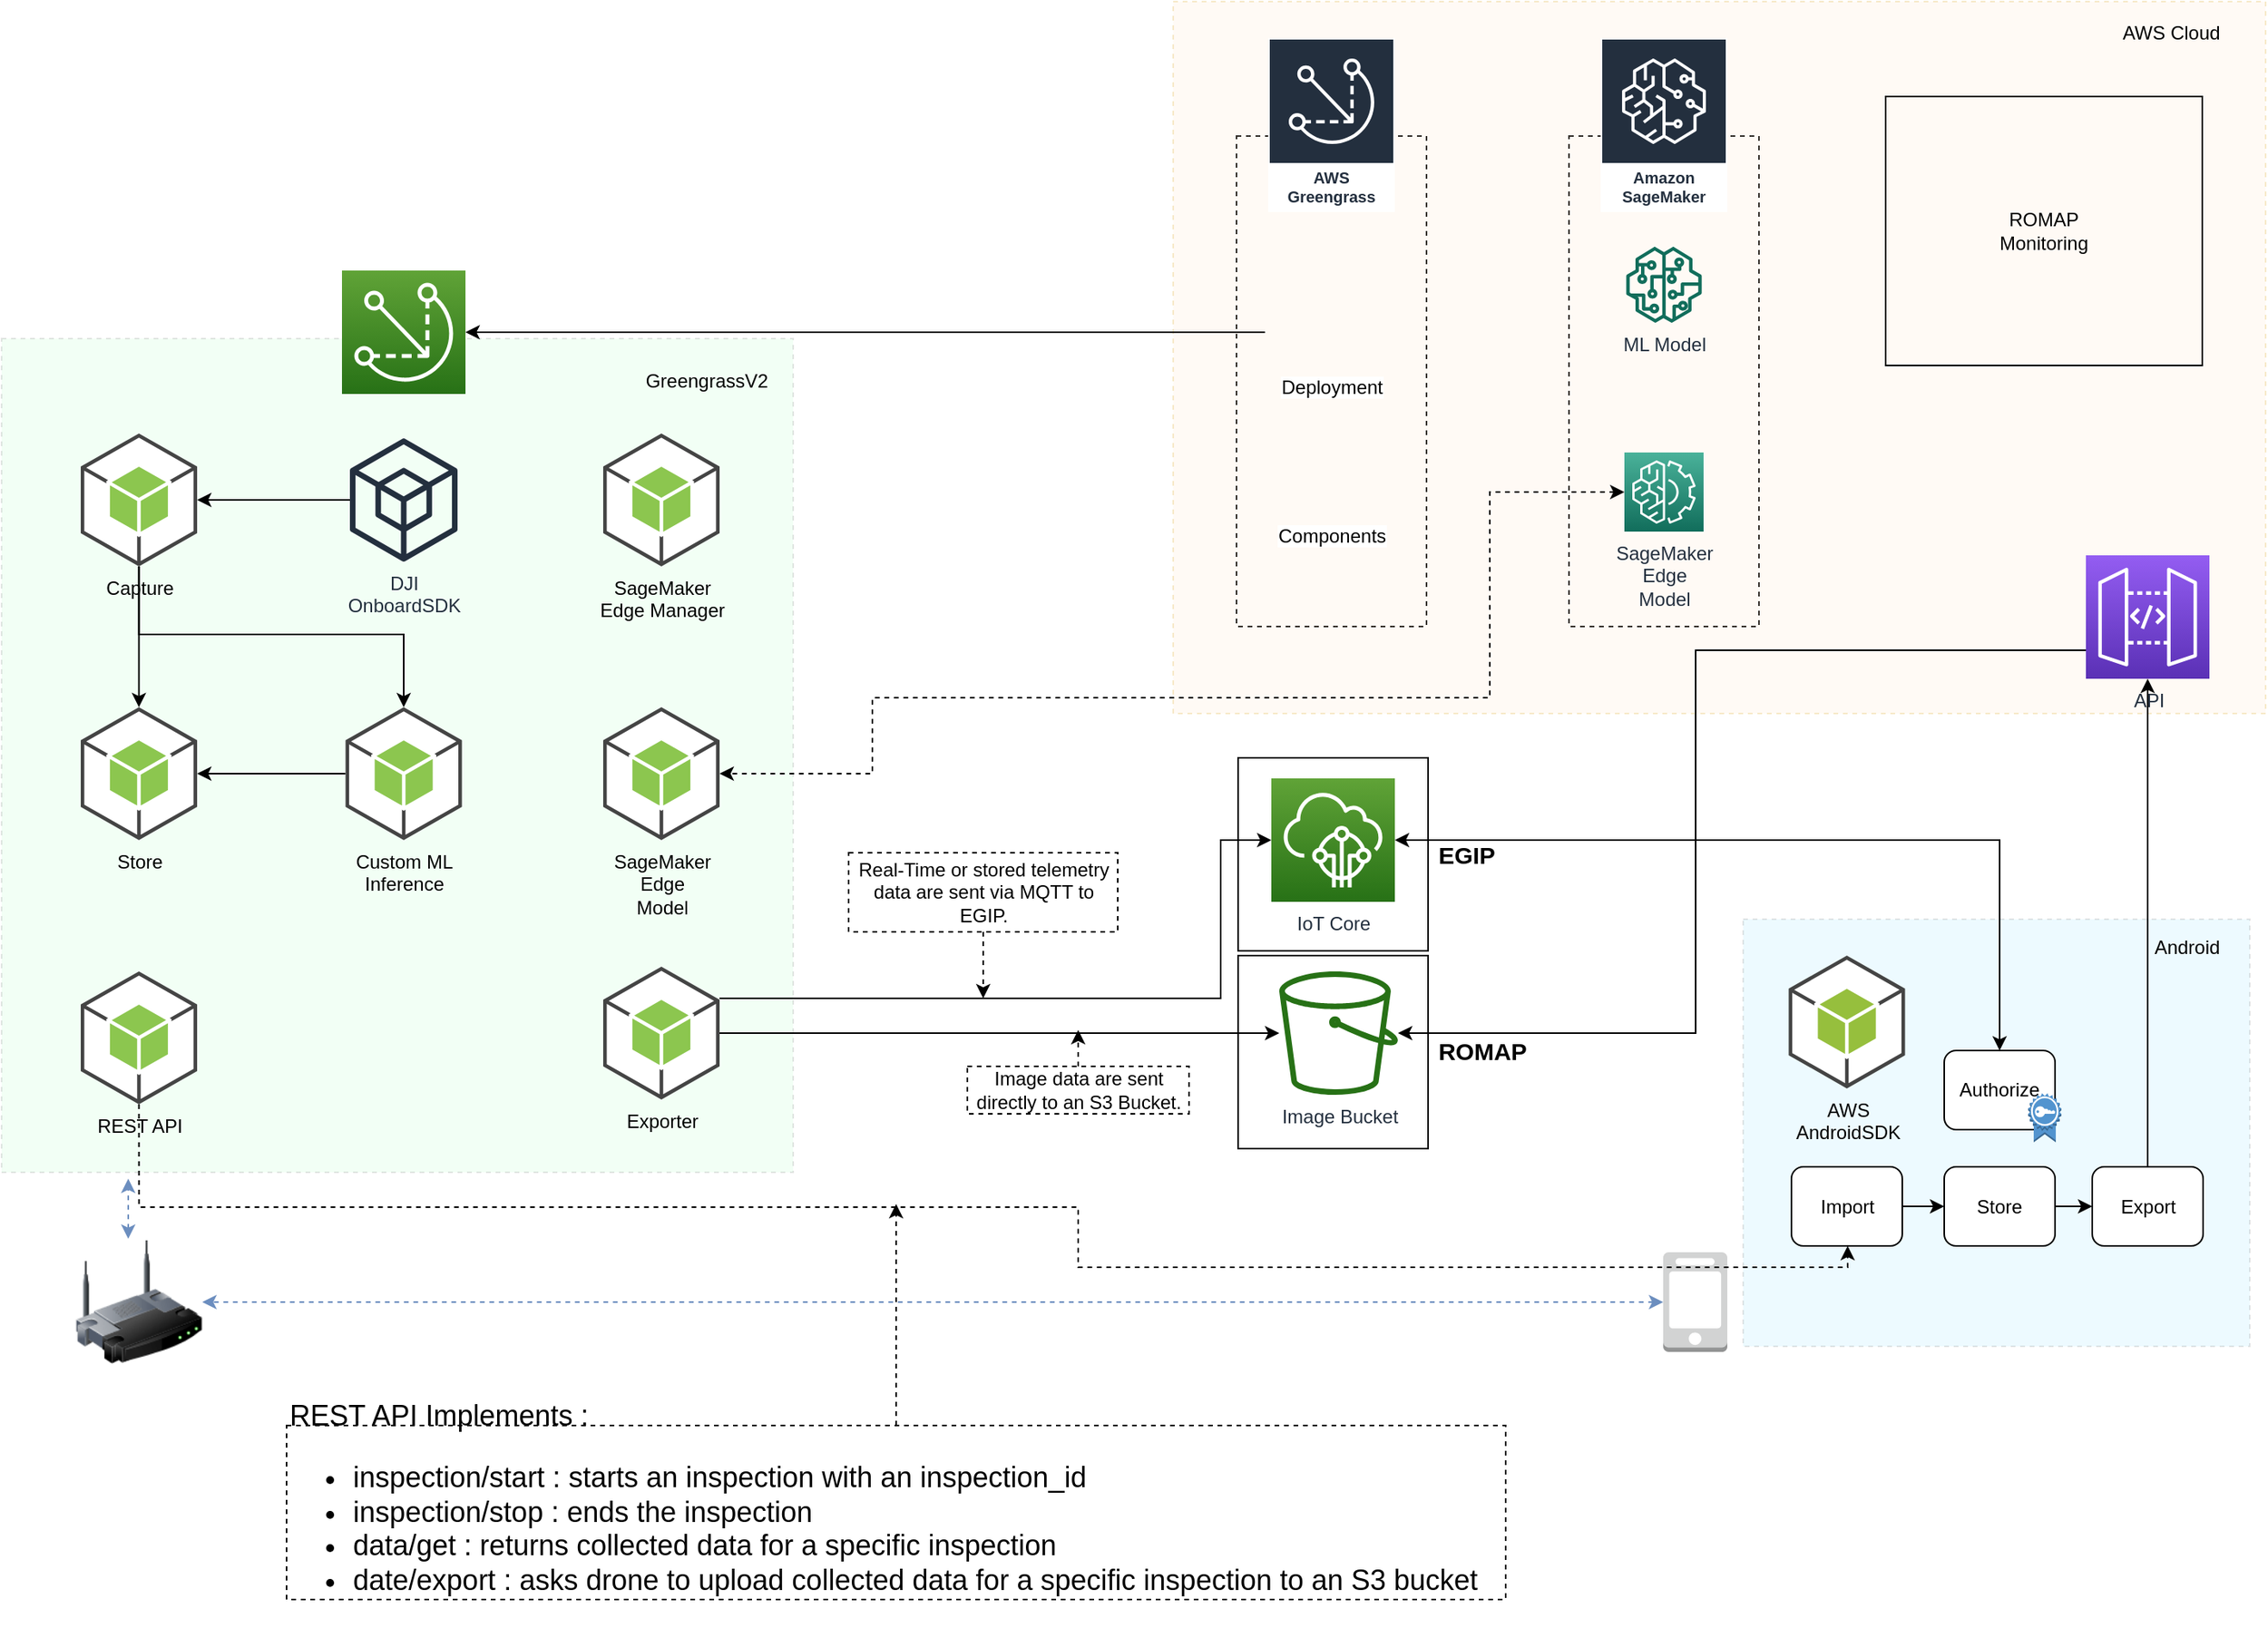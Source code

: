 <mxfile version="14.8.5" type="device" pages="6"><diagram id="W219hZY1FK_ejENRXqK1" name="Architecture"><mxGraphModel dx="1577" dy="982" grid="1" gridSize="10" guides="1" tooltips="1" connect="1" arrows="1" fold="1" page="1" pageScale="1" pageWidth="850" pageHeight="1100" math="0" shadow="0"><root><mxCell id="MxoUcfKF5f7kHM6Qyaf5-0"/><mxCell id="MxoUcfKF5f7kHM6Qyaf5-1" parent="MxoUcfKF5f7kHM6Qyaf5-0"/><mxCell id="U_ICD7rOQkoy60xSHk70-1" value="" style="whiteSpace=wrap;html=1;" parent="MxoUcfKF5f7kHM6Qyaf5-1" vertex="1"><mxGeometry x="921" y="623" width="120" height="122" as="geometry"/></mxCell><mxCell id="U_ICD7rOQkoy60xSHk70-0" value="" style="whiteSpace=wrap;html=1;" parent="MxoUcfKF5f7kHM6Qyaf5-1" vertex="1"><mxGeometry x="921" y="498" width="120" height="122" as="geometry"/></mxCell><mxCell id="MxoUcfKF5f7kHM6Qyaf5-2" value="" style="whiteSpace=wrap;html=1;dashed=1;" parent="MxoUcfKF5f7kHM6Qyaf5-1" vertex="1"><mxGeometry x="1130" y="105" width="120" height="310" as="geometry"/></mxCell><mxCell id="MxoUcfKF5f7kHM6Qyaf5-3" value="" style="whiteSpace=wrap;html=1;dashed=1;" parent="MxoUcfKF5f7kHM6Qyaf5-1" vertex="1"><mxGeometry x="920" y="105" width="120" height="310" as="geometry"/></mxCell><mxCell id="MxoUcfKF5f7kHM6Qyaf5-4" value="" style="whiteSpace=wrap;html=1;dashed=1;fillColor=#ffe6cc;strokeColor=#d79b00;opacity=20;" parent="MxoUcfKF5f7kHM6Qyaf5-1" vertex="1"><mxGeometry x="880" y="20" width="690" height="450" as="geometry"/></mxCell><mxCell id="MxoUcfKF5f7kHM6Qyaf5-5" value="" style="whiteSpace=wrap;html=1;dashed=1;fillColor=#54CCFF;opacity=10;" parent="MxoUcfKF5f7kHM6Qyaf5-1" vertex="1"><mxGeometry x="1240" y="600" width="320" height="270" as="geometry"/></mxCell><mxCell id="MxoUcfKF5f7kHM6Qyaf5-6" value="" style="whiteSpace=wrap;html=1;dashed=1;fillColor=#82FF9F;opacity=10;" parent="MxoUcfKF5f7kHM6Qyaf5-1" vertex="1"><mxGeometry x="140" y="233" width="500" height="527" as="geometry"/></mxCell><mxCell id="MxoUcfKF5f7kHM6Qyaf5-7" value="Amazon SageMaker" style="outlineConnect=0;fontColor=#232F3E;gradientColor=none;strokeColor=#ffffff;fillColor=#232F3E;dashed=0;verticalLabelPosition=middle;verticalAlign=bottom;align=center;html=1;whiteSpace=wrap;fontSize=10;fontStyle=1;spacing=3;shape=mxgraph.aws4.productIcon;prIcon=mxgraph.aws4.sagemaker;" parent="MxoUcfKF5f7kHM6Qyaf5-1" vertex="1"><mxGeometry x="1150" y="43" width="80" height="110" as="geometry"/></mxCell><mxCell id="MxoUcfKF5f7kHM6Qyaf5-8" value="" style="points=[[0,0,0],[0.25,0,0],[0.5,0,0],[0.75,0,0],[1,0,0],[0,1,0],[0.25,1,0],[0.5,1,0],[0.75,1,0],[1,1,0],[0,0.25,0],[0,0.5,0],[0,0.75,0],[1,0.25,0],[1,0.5,0],[1,0.75,0]];outlineConnect=0;fontColor=#232F3E;gradientColor=#60A337;gradientDirection=north;fillColor=#277116;strokeColor=#ffffff;dashed=0;verticalLabelPosition=bottom;verticalAlign=top;align=center;html=1;fontSize=12;fontStyle=0;aspect=fixed;shape=mxgraph.aws4.resourceIcon;resIcon=mxgraph.aws4.greengrass;" parent="MxoUcfKF5f7kHM6Qyaf5-1" vertex="1"><mxGeometry x="355" y="190" width="78" height="78" as="geometry"/></mxCell><mxCell id="cyVCG4NTY2t-OUrpxEuS-1" style="edgeStyle=orthogonalEdgeStyle;rounded=0;orthogonalLoop=1;jettySize=auto;html=1;entryX=1;entryY=0.5;entryDx=0;entryDy=0;dashed=1;startArrow=classic;startFill=1;strokeColor=#6c8ebf;fillColor=#dae8fc;" parent="MxoUcfKF5f7kHM6Qyaf5-1" source="MxoUcfKF5f7kHM6Qyaf5-10" target="cyVCG4NTY2t-OUrpxEuS-0" edge="1"><mxGeometry relative="1" as="geometry"/></mxCell><mxCell id="MxoUcfKF5f7kHM6Qyaf5-10" value="" style="outlineConnect=0;dashed=0;verticalLabelPosition=bottom;verticalAlign=top;align=center;html=1;shape=mxgraph.aws3.mobile_client;fillColor=#D2D3D3;gradientColor=none;" parent="MxoUcfKF5f7kHM6Qyaf5-1" vertex="1"><mxGeometry x="1189.5" y="810.5" width="40.5" height="63" as="geometry"/></mxCell><mxCell id="MxoUcfKF5f7kHM6Qyaf5-11" value="" style="shape=image;html=1;verticalAlign=top;verticalLabelPosition=bottom;labelBackgroundColor=#ffffff;imageAspect=0;aspect=fixed;image=https://cdn2.iconfinder.com/data/icons/innovation-technology-1/512/tech_0011-128.png" parent="MxoUcfKF5f7kHM6Qyaf5-1" vertex="1"><mxGeometry x="330" y="90" width="128" height="128" as="geometry"/></mxCell><mxCell id="MxoUcfKF5f7kHM6Qyaf5-14" value="ML Model" style="outlineConnect=0;fontColor=#232F3E;gradientColor=none;fillColor=#116D5B;strokeColor=none;dashed=0;verticalLabelPosition=bottom;verticalAlign=top;align=center;html=1;fontSize=12;fontStyle=0;aspect=fixed;pointerEvents=1;shape=mxgraph.aws4.sagemaker_model;" parent="MxoUcfKF5f7kHM6Qyaf5-1" vertex="1"><mxGeometry x="1166" y="175" width="48" height="48" as="geometry"/></mxCell><mxCell id="MxoUcfKF5f7kHM6Qyaf5-15" style="edgeStyle=orthogonalEdgeStyle;rounded=0;orthogonalLoop=1;jettySize=auto;html=1;entryX=1;entryY=0.5;entryDx=0;entryDy=0;entryPerimeter=0;startArrow=classic;startFill=1;dashed=1;" parent="MxoUcfKF5f7kHM6Qyaf5-1" source="MxoUcfKF5f7kHM6Qyaf5-16" target="MxoUcfKF5f7kHM6Qyaf5-18" edge="1"><mxGeometry relative="1" as="geometry"><Array as="points"><mxPoint x="1080" y="330"/><mxPoint x="1080" y="460"/><mxPoint x="690" y="460"/><mxPoint x="690" y="508"/></Array></mxGeometry></mxCell><mxCell id="MxoUcfKF5f7kHM6Qyaf5-16" value="&lt;div&gt;SageMaker&lt;/div&gt;&lt;div&gt;Edge&lt;/div&gt;&lt;div&gt;Model&lt;br&gt;&lt;/div&gt;" style="points=[[0,0,0],[0.25,0,0],[0.5,0,0],[0.75,0,0],[1,0,0],[0,1,0],[0.25,1,0],[0.5,1,0],[0.75,1,0],[1,1,0],[0,0.25,0],[0,0.5,0],[0,0.75,0],[1,0.25,0],[1,0.5,0],[1,0.75,0]];outlineConnect=0;fontColor=#232F3E;gradientColor=#4AB29A;gradientDirection=north;fillColor=#116D5B;strokeColor=#ffffff;dashed=0;verticalLabelPosition=bottom;verticalAlign=top;align=center;html=1;fontSize=12;fontStyle=0;aspect=fixed;shape=mxgraph.aws4.resourceIcon;resIcon=mxgraph.aws4.machine_learning;" parent="MxoUcfKF5f7kHM6Qyaf5-1" vertex="1"><mxGeometry x="1165" y="305" width="50" height="50" as="geometry"/></mxCell><mxCell id="MxoUcfKF5f7kHM6Qyaf5-17" value="&lt;div&gt;SageMaker&lt;/div&gt;&lt;div&gt;Edge Manager&lt;br&gt;&lt;/div&gt;" style="outlineConnect=0;dashed=0;verticalLabelPosition=bottom;verticalAlign=top;align=center;html=1;shape=mxgraph.aws3.android;fillColor=#8CC64F;gradientColor=none;" parent="MxoUcfKF5f7kHM6Qyaf5-1" vertex="1"><mxGeometry x="520" y="293" width="73.5" height="84" as="geometry"/></mxCell><mxCell id="MxoUcfKF5f7kHM6Qyaf5-18" value="&lt;div&gt;SageMaker&lt;/div&gt;&lt;div&gt;Edge&lt;/div&gt;&lt;div&gt;Model&lt;br&gt;&lt;/div&gt;" style="outlineConnect=0;dashed=0;verticalLabelPosition=bottom;verticalAlign=top;align=center;html=1;shape=mxgraph.aws3.android;fillColor=#8CC64F;gradientColor=none;" parent="MxoUcfKF5f7kHM6Qyaf5-1" vertex="1"><mxGeometry x="520" y="466" width="73.5" height="84" as="geometry"/></mxCell><mxCell id="MxoUcfKF5f7kHM6Qyaf5-19" style="edgeStyle=orthogonalEdgeStyle;rounded=0;orthogonalLoop=1;jettySize=auto;html=1;entryX=1;entryY=0.5;entryDx=0;entryDy=0;entryPerimeter=0;startArrow=none;startFill=0;" parent="MxoUcfKF5f7kHM6Qyaf5-1" source="MxoUcfKF5f7kHM6Qyaf5-20" target="MxoUcfKF5f7kHM6Qyaf5-24" edge="1"><mxGeometry relative="1" as="geometry"/></mxCell><mxCell id="MxoUcfKF5f7kHM6Qyaf5-20" value="&lt;div&gt;Custom ML&lt;br&gt;&lt;/div&gt;&lt;div&gt;Inference&lt;br&gt;&lt;/div&gt;" style="outlineConnect=0;dashed=0;verticalLabelPosition=bottom;verticalAlign=top;align=center;html=1;shape=mxgraph.aws3.android;fillColor=#8CC64F;gradientColor=none;" parent="MxoUcfKF5f7kHM6Qyaf5-1" vertex="1"><mxGeometry x="357.25" y="466" width="73.5" height="84" as="geometry"/></mxCell><mxCell id="MxoUcfKF5f7kHM6Qyaf5-21" style="edgeStyle=orthogonalEdgeStyle;rounded=0;orthogonalLoop=1;jettySize=auto;html=1;entryX=1;entryY=0.5;entryDx=0;entryDy=0;entryPerimeter=0;startArrow=none;startFill=0;" parent="MxoUcfKF5f7kHM6Qyaf5-1" source="MxoUcfKF5f7kHM6Qyaf5-22" target="MxoUcfKF5f7kHM6Qyaf5-29" edge="1"><mxGeometry relative="1" as="geometry"/></mxCell><mxCell id="MxoUcfKF5f7kHM6Qyaf5-22" value="&lt;div&gt;DJI&lt;/div&gt;&lt;div&gt;OnboardSDK&lt;br&gt;&lt;/div&gt;" style="outlineConnect=0;fontColor=#232F3E;gradientColor=none;fillColor=#232F3E;strokeColor=none;dashed=0;verticalLabelPosition=bottom;verticalAlign=top;align=center;html=1;fontSize=12;fontStyle=0;aspect=fixed;pointerEvents=1;shape=mxgraph.aws4.external_sdk;" parent="MxoUcfKF5f7kHM6Qyaf5-1" vertex="1"><mxGeometry x="360" y="296" width="68" height="78" as="geometry"/></mxCell><mxCell id="MxoUcfKF5f7kHM6Qyaf5-24" value="Store" style="outlineConnect=0;dashed=0;verticalLabelPosition=bottom;verticalAlign=top;align=center;html=1;shape=mxgraph.aws3.android;fillColor=#8CC64F;gradientColor=none;" parent="MxoUcfKF5f7kHM6Qyaf5-1" vertex="1"><mxGeometry x="190" y="466" width="73.5" height="84" as="geometry"/></mxCell><mxCell id="MxoUcfKF5f7kHM6Qyaf5-25" style="edgeStyle=orthogonalEdgeStyle;rounded=0;orthogonalLoop=1;jettySize=auto;html=1;startArrow=none;startFill=0;dashed=1;exitX=0.5;exitY=1;exitDx=0;exitDy=0;exitPerimeter=0;" parent="MxoUcfKF5f7kHM6Qyaf5-1" source="U_ICD7rOQkoy60xSHk70-4" target="MxoUcfKF5f7kHM6Qyaf5-32" edge="1"><mxGeometry relative="1" as="geometry"><Array as="points"><mxPoint x="227" y="782"/><mxPoint x="820" y="782"/><mxPoint x="820" y="820"/><mxPoint x="1306" y="820"/></Array></mxGeometry></mxCell><mxCell id="cyVCG4NTY2t-OUrpxEuS-4" style="edgeStyle=orthogonalEdgeStyle;rounded=0;orthogonalLoop=1;jettySize=auto;html=1;entryX=0;entryY=0.5;entryDx=0;entryDy=0;entryPerimeter=0;startArrow=none;startFill=0;strokeColor=#000000;" parent="MxoUcfKF5f7kHM6Qyaf5-1" source="MxoUcfKF5f7kHM6Qyaf5-26" target="cyVCG4NTY2t-OUrpxEuS-3" edge="1"><mxGeometry relative="1" as="geometry"><Array as="points"><mxPoint x="910" y="650"/><mxPoint x="910" y="550"/></Array></mxGeometry></mxCell><mxCell id="FHr4p6E1SuSD1kbQz_ra-1" style="edgeStyle=orthogonalEdgeStyle;rounded=0;orthogonalLoop=1;jettySize=auto;html=1;startArrow=none;startFill=0;strokeColor=#000000;" parent="MxoUcfKF5f7kHM6Qyaf5-1" source="MxoUcfKF5f7kHM6Qyaf5-26" target="FHr4p6E1SuSD1kbQz_ra-0" edge="1"><mxGeometry relative="1" as="geometry"/></mxCell><mxCell id="MxoUcfKF5f7kHM6Qyaf5-26" value="&lt;div&gt;Exporter&lt;/div&gt;" style="outlineConnect=0;dashed=0;verticalLabelPosition=bottom;verticalAlign=top;align=center;html=1;shape=mxgraph.aws3.android;fillColor=#8CC64F;gradientColor=none;" parent="MxoUcfKF5f7kHM6Qyaf5-1" vertex="1"><mxGeometry x="520" y="630" width="73.5" height="84" as="geometry"/></mxCell><mxCell id="MxoUcfKF5f7kHM6Qyaf5-27" style="edgeStyle=orthogonalEdgeStyle;rounded=0;orthogonalLoop=1;jettySize=auto;html=1;entryX=0.5;entryY=0;entryDx=0;entryDy=0;entryPerimeter=0;startArrow=none;startFill=0;" parent="MxoUcfKF5f7kHM6Qyaf5-1" source="MxoUcfKF5f7kHM6Qyaf5-29" target="MxoUcfKF5f7kHM6Qyaf5-24" edge="1"><mxGeometry relative="1" as="geometry"/></mxCell><mxCell id="MxoUcfKF5f7kHM6Qyaf5-28" style="edgeStyle=orthogonalEdgeStyle;rounded=0;orthogonalLoop=1;jettySize=auto;html=1;entryX=0.5;entryY=0;entryDx=0;entryDy=0;entryPerimeter=0;startArrow=none;startFill=0;" parent="MxoUcfKF5f7kHM6Qyaf5-1" source="MxoUcfKF5f7kHM6Qyaf5-29" target="MxoUcfKF5f7kHM6Qyaf5-20" edge="1"><mxGeometry relative="1" as="geometry"><Array as="points"><mxPoint x="227" y="420"/><mxPoint x="394" y="420"/></Array></mxGeometry></mxCell><mxCell id="MxoUcfKF5f7kHM6Qyaf5-29" value="Capture" style="outlineConnect=0;dashed=0;verticalLabelPosition=bottom;verticalAlign=top;align=center;html=1;shape=mxgraph.aws3.android;fillColor=#8CC64F;gradientColor=none;" parent="MxoUcfKF5f7kHM6Qyaf5-1" vertex="1"><mxGeometry x="190" y="293" width="73.5" height="84" as="geometry"/></mxCell><mxCell id="MxoUcfKF5f7kHM6Qyaf5-30" value="" style="shape=image;html=1;verticalAlign=top;verticalLabelPosition=bottom;labelBackgroundColor=#ffffff;imageAspect=0;aspect=fixed;image=https://cdn2.iconfinder.com/data/icons/fatcow/32x32/compile.png;dashed=1;" parent="MxoUcfKF5f7kHM6Qyaf5-1" vertex="1"><mxGeometry x="1174.5" y="254" width="32" height="32" as="geometry"/></mxCell><mxCell id="MxoUcfKF5f7kHM6Qyaf5-31" style="edgeStyle=orthogonalEdgeStyle;rounded=0;orthogonalLoop=1;jettySize=auto;html=1;exitX=1;exitY=0.5;exitDx=0;exitDy=0;entryX=0;entryY=0.5;entryDx=0;entryDy=0;startArrow=none;startFill=0;" parent="MxoUcfKF5f7kHM6Qyaf5-1" source="MxoUcfKF5f7kHM6Qyaf5-32" target="MxoUcfKF5f7kHM6Qyaf5-34" edge="1"><mxGeometry relative="1" as="geometry"/></mxCell><mxCell id="MxoUcfKF5f7kHM6Qyaf5-32" value="Import" style="rounded=1;whiteSpace=wrap;html=1;" parent="MxoUcfKF5f7kHM6Qyaf5-1" vertex="1"><mxGeometry x="1270.5" y="756.5" width="70" height="50" as="geometry"/></mxCell><mxCell id="MxoUcfKF5f7kHM6Qyaf5-33" style="edgeStyle=orthogonalEdgeStyle;rounded=0;orthogonalLoop=1;jettySize=auto;html=1;exitX=1;exitY=0.5;exitDx=0;exitDy=0;entryX=0;entryY=0.5;entryDx=0;entryDy=0;startArrow=none;startFill=0;" parent="MxoUcfKF5f7kHM6Qyaf5-1" source="MxoUcfKF5f7kHM6Qyaf5-34" target="MxoUcfKF5f7kHM6Qyaf5-36" edge="1"><mxGeometry relative="1" as="geometry"/></mxCell><mxCell id="MxoUcfKF5f7kHM6Qyaf5-34" value="Store" style="rounded=1;whiteSpace=wrap;html=1;" parent="MxoUcfKF5f7kHM6Qyaf5-1" vertex="1"><mxGeometry x="1367" y="756.5" width="70" height="50" as="geometry"/></mxCell><mxCell id="MxoUcfKF5f7kHM6Qyaf5-35" style="edgeStyle=orthogonalEdgeStyle;rounded=0;orthogonalLoop=1;jettySize=auto;html=1;entryX=0.5;entryY=1;entryDx=0;entryDy=0;entryPerimeter=0;startArrow=none;startFill=0;" parent="MxoUcfKF5f7kHM6Qyaf5-1" source="MxoUcfKF5f7kHM6Qyaf5-36" target="MxoUcfKF5f7kHM6Qyaf5-43" edge="1"><mxGeometry relative="1" as="geometry"/></mxCell><mxCell id="MxoUcfKF5f7kHM6Qyaf5-36" value="Export" style="rounded=1;whiteSpace=wrap;html=1;" parent="MxoUcfKF5f7kHM6Qyaf5-1" vertex="1"><mxGeometry x="1460.5" y="756.5" width="70" height="50" as="geometry"/></mxCell><mxCell id="MxoUcfKF5f7kHM6Qyaf5-40" value="&lt;div&gt;AWS&lt;/div&gt;&lt;div&gt;AndroidSDK&lt;br&gt;&lt;/div&gt;" style="outlineConnect=0;dashed=0;verticalLabelPosition=bottom;verticalAlign=top;align=center;html=1;shape=mxgraph.aws3.android;fillColor=#96BF3D;gradientColor=none;" parent="MxoUcfKF5f7kHM6Qyaf5-1" vertex="1"><mxGeometry x="1268.75" y="623" width="73.5" height="84" as="geometry"/></mxCell><mxCell id="U_ICD7rOQkoy60xSHk70-5" style="edgeStyle=orthogonalEdgeStyle;rounded=0;orthogonalLoop=1;jettySize=auto;html=1;entryX=1;entryY=0.5;entryDx=0;entryDy=0;entryPerimeter=0;startArrow=classic;startFill=1;" parent="MxoUcfKF5f7kHM6Qyaf5-1" source="MxoUcfKF5f7kHM6Qyaf5-42" target="cyVCG4NTY2t-OUrpxEuS-3" edge="1"><mxGeometry relative="1" as="geometry"><Array as="points"><mxPoint x="1402" y="550"/></Array></mxGeometry></mxCell><mxCell id="MxoUcfKF5f7kHM6Qyaf5-42" value="Authorize" style="rounded=1;whiteSpace=wrap;html=1;" parent="MxoUcfKF5f7kHM6Qyaf5-1" vertex="1"><mxGeometry x="1367" y="683" width="70" height="50" as="geometry"/></mxCell><mxCell id="U_ICD7rOQkoy60xSHk70-9" style="edgeStyle=orthogonalEdgeStyle;rounded=0;orthogonalLoop=1;jettySize=auto;html=1;startArrow=none;startFill=0;" parent="MxoUcfKF5f7kHM6Qyaf5-1" source="MxoUcfKF5f7kHM6Qyaf5-43" target="FHr4p6E1SuSD1kbQz_ra-0" edge="1"><mxGeometry relative="1" as="geometry"><Array as="points"><mxPoint x="1210" y="430"/><mxPoint x="1210" y="672"/></Array></mxGeometry></mxCell><mxCell id="MxoUcfKF5f7kHM6Qyaf5-43" value="API" style="points=[[0,0,0],[0.25,0,0],[0.5,0,0],[0.75,0,0],[1,0,0],[0,1,0],[0.25,1,0],[0.5,1,0],[0.75,1,0],[1,1,0],[0,0.25,0],[0,0.5,0],[0,0.75,0],[1,0.25,0],[1,0.5,0],[1,0.75,0]];outlineConnect=0;fontColor=#232F3E;gradientColor=#945DF2;gradientDirection=north;fillColor=#5A30B5;strokeColor=#ffffff;dashed=0;verticalLabelPosition=bottom;verticalAlign=top;align=center;html=1;fontSize=12;fontStyle=0;aspect=fixed;shape=mxgraph.aws4.resourceIcon;resIcon=mxgraph.aws4.api_gateway;" parent="MxoUcfKF5f7kHM6Qyaf5-1" vertex="1"><mxGeometry x="1456.5" y="370" width="78" height="78" as="geometry"/></mxCell><mxCell id="MxoUcfKF5f7kHM6Qyaf5-46" value="GreengrassV2" style="text;html=1;resizable=0;autosize=1;align=center;verticalAlign=middle;points=[];fillColor=none;strokeColor=none;rounded=0;dashed=1;opacity=10;" parent="MxoUcfKF5f7kHM6Qyaf5-1" vertex="1"><mxGeometry x="540" y="250" width="90" height="20" as="geometry"/></mxCell><mxCell id="MxoUcfKF5f7kHM6Qyaf5-47" value="AWS Cloud" style="text;html=1;resizable=0;autosize=1;align=center;verticalAlign=middle;points=[];fillColor=none;strokeColor=none;rounded=0;dashed=1;opacity=10;" parent="MxoUcfKF5f7kHM6Qyaf5-1" vertex="1"><mxGeometry x="1470" y="30" width="80" height="20" as="geometry"/></mxCell><mxCell id="MxoUcfKF5f7kHM6Qyaf5-48" value="Android" style="text;html=1;resizable=0;autosize=1;align=center;verticalAlign=middle;points=[];fillColor=none;strokeColor=none;rounded=0;dashed=1;opacity=10;" parent="MxoUcfKF5f7kHM6Qyaf5-1" vertex="1"><mxGeometry x="1490" y="608" width="60" height="20" as="geometry"/></mxCell><mxCell id="MxoUcfKF5f7kHM6Qyaf5-49" value="AWS Greengrass" style="outlineConnect=0;fontColor=#232F3E;gradientColor=none;strokeColor=#ffffff;fillColor=#232F3E;dashed=0;verticalLabelPosition=middle;verticalAlign=bottom;align=center;html=1;whiteSpace=wrap;fontSize=10;fontStyle=1;spacing=3;shape=mxgraph.aws4.productIcon;prIcon=mxgraph.aws4.greengrass;" parent="MxoUcfKF5f7kHM6Qyaf5-1" vertex="1"><mxGeometry x="940" y="43" width="80" height="110" as="geometry"/></mxCell><mxCell id="MxoUcfKF5f7kHM6Qyaf5-50" style="edgeStyle=orthogonalEdgeStyle;rounded=0;orthogonalLoop=1;jettySize=auto;html=1;entryX=1;entryY=0.5;entryDx=0;entryDy=0;entryPerimeter=0;startArrow=none;startFill=0;" parent="MxoUcfKF5f7kHM6Qyaf5-1" source="MxoUcfKF5f7kHM6Qyaf5-51" target="MxoUcfKF5f7kHM6Qyaf5-8" edge="1"><mxGeometry relative="1" as="geometry"><Array as="points"><mxPoint x="800" y="229"/><mxPoint x="800" y="229"/></Array></mxGeometry></mxCell><mxCell id="MxoUcfKF5f7kHM6Qyaf5-51" value="Deployment" style="shape=image;html=1;verticalAlign=top;verticalLabelPosition=bottom;labelBackgroundColor=#ffffff;imageAspect=0;aspect=fixed;image=https://cdn2.iconfinder.com/data/icons/amazon-aws-stencils/100/Deployment__Management_copy_AWS_CloudFormation-128.png;dashed=1;fillColor=#54CCFF;" parent="MxoUcfKF5f7kHM6Qyaf5-1" vertex="1"><mxGeometry x="938" y="166" width="84" height="84" as="geometry"/></mxCell><mxCell id="MxoUcfKF5f7kHM6Qyaf5-52" value="Components" style="shape=image;html=1;verticalAlign=top;verticalLabelPosition=bottom;labelBackgroundColor=#ffffff;imageAspect=0;aspect=fixed;image=https://cdn4.iconfinder.com/data/icons/48x48-free-object-icons/48/Component.png;dashed=1;fillColor=#54CCFF;" parent="MxoUcfKF5f7kHM6Qyaf5-1" vertex="1"><mxGeometry x="956" y="296" width="48" height="48" as="geometry"/></mxCell><mxCell id="MxoUcfKF5f7kHM6Qyaf5-55" value="" style="shape=image;html=1;verticalAlign=top;verticalLabelPosition=bottom;labelBackgroundColor=#ffffff;imageAspect=0;aspect=fixed;image=https://cdn1.iconfinder.com/data/icons/essentials-pack/96/wifi_wireless_internet_network_signal-128.png;dashed=1;fillColor=#54CCFF;" parent="MxoUcfKF5f7kHM6Qyaf5-1" vertex="1"><mxGeometry x="240" y="802" width="32" height="32" as="geometry"/></mxCell><mxCell id="MxoUcfKF5f7kHM6Qyaf5-56" value="&lt;div&gt;ROMAP&lt;br&gt;&lt;/div&gt;&lt;div&gt;Monitoring&lt;/div&gt;" style="whiteSpace=wrap;html=1;fillColor=none;" parent="MxoUcfKF5f7kHM6Qyaf5-1" vertex="1"><mxGeometry x="1330" y="80" width="200" height="170" as="geometry"/></mxCell><mxCell id="MxoUcfKF5f7kHM6Qyaf5-58" value="" style="outlineConnect=0;dashed=0;verticalLabelPosition=bottom;verticalAlign=top;align=center;html=1;shape=mxgraph.aws3.certificate;fillColor=#5294CF;gradientColor=none;" parent="MxoUcfKF5f7kHM6Qyaf5-1" vertex="1"><mxGeometry x="1420" y="710" width="21" height="31" as="geometry"/></mxCell><mxCell id="cyVCG4NTY2t-OUrpxEuS-2" style="edgeStyle=orthogonalEdgeStyle;rounded=0;orthogonalLoop=1;jettySize=auto;html=1;dashed=1;startArrow=classic;startFill=1;strokeColor=#6c8ebf;fillColor=#dae8fc;" parent="MxoUcfKF5f7kHM6Qyaf5-1" source="cyVCG4NTY2t-OUrpxEuS-0" edge="1"><mxGeometry relative="1" as="geometry"><mxPoint x="220" y="764" as="targetPoint"/><Array as="points"><mxPoint x="220" y="764"/></Array></mxGeometry></mxCell><mxCell id="cyVCG4NTY2t-OUrpxEuS-0" value="" style="image;html=1;image=img/lib/clip_art/networking/Wireless_Router_128x128.png;dashed=1;strokeColor=#3029FF;" parent="MxoUcfKF5f7kHM6Qyaf5-1" vertex="1"><mxGeometry x="186.75" y="802" width="80" height="80" as="geometry"/></mxCell><mxCell id="cyVCG4NTY2t-OUrpxEuS-3" value="IoT Core" style="points=[[0,0,0],[0.25,0,0],[0.5,0,0],[0.75,0,0],[1,0,0],[0,1,0],[0.25,1,0],[0.5,1,0],[0.75,1,0],[1,1,0],[0,0.25,0],[0,0.5,0],[0,0.75,0],[1,0.25,0],[1,0.5,0],[1,0.75,0]];outlineConnect=0;fontColor=#232F3E;gradientColor=#60A337;gradientDirection=north;fillColor=#277116;strokeColor=#ffffff;dashed=0;verticalLabelPosition=bottom;verticalAlign=top;align=center;html=1;fontSize=12;fontStyle=0;aspect=fixed;shape=mxgraph.aws4.resourceIcon;resIcon=mxgraph.aws4.iot_core;" parent="MxoUcfKF5f7kHM6Qyaf5-1" vertex="1"><mxGeometry x="942" y="511" width="78" height="78" as="geometry"/></mxCell><mxCell id="FHr4p6E1SuSD1kbQz_ra-0" value="Image Bucket" style="outlineConnect=0;fontColor=#232F3E;gradientColor=none;fillColor=#277116;strokeColor=none;dashed=0;verticalLabelPosition=bottom;verticalAlign=top;align=center;html=1;fontSize=12;fontStyle=0;aspect=fixed;pointerEvents=1;shape=mxgraph.aws4.bucket;" parent="MxoUcfKF5f7kHM6Qyaf5-1" vertex="1"><mxGeometry x="947" y="633" width="75" height="78" as="geometry"/></mxCell><mxCell id="iKl-Yqu9XTy0_QEgl-J8-1" style="edgeStyle=orthogonalEdgeStyle;rounded=0;orthogonalLoop=1;jettySize=auto;html=1;startArrow=none;startFill=0;strokeColor=#000000;dashed=1;" parent="MxoUcfKF5f7kHM6Qyaf5-1" source="iKl-Yqu9XTy0_QEgl-J8-0" edge="1"><mxGeometry relative="1" as="geometry"><mxPoint x="760" y="650" as="targetPoint"/></mxGeometry></mxCell><mxCell id="iKl-Yqu9XTy0_QEgl-J8-0" value="&lt;div&gt;Real-Time or stored telemetry&lt;/div&gt;&lt;div&gt;data are sent via MQTT to&lt;/div&gt;&lt;div&gt;EGIP.&lt;br&gt;&lt;/div&gt;" style="text;html=1;resizable=0;autosize=1;align=center;verticalAlign=middle;points=[];fillColor=none;rounded=0;dashed=1;strokeColor=#000000;" parent="MxoUcfKF5f7kHM6Qyaf5-1" vertex="1"><mxGeometry x="675" y="558" width="170" height="50" as="geometry"/></mxCell><mxCell id="iKl-Yqu9XTy0_QEgl-J8-3" style="edgeStyle=orthogonalEdgeStyle;rounded=0;orthogonalLoop=1;jettySize=auto;html=1;dashed=1;startArrow=none;startFill=0;strokeColor=#000000;" parent="MxoUcfKF5f7kHM6Qyaf5-1" source="iKl-Yqu9XTy0_QEgl-J8-2" edge="1"><mxGeometry relative="1" as="geometry"><mxPoint x="820" y="670" as="targetPoint"/><Array as="points"><mxPoint x="820" y="682"/><mxPoint x="820" y="682"/></Array></mxGeometry></mxCell><mxCell id="iKl-Yqu9XTy0_QEgl-J8-2" value="&lt;div&gt;Image data are sent&lt;/div&gt;&lt;div&gt;directly to an S3 Bucket.&lt;br&gt;&lt;/div&gt;" style="text;html=1;resizable=0;autosize=1;align=center;verticalAlign=middle;points=[];fillColor=none;rounded=0;dashed=1;strokeColor=#000000;" parent="MxoUcfKF5f7kHM6Qyaf5-1" vertex="1"><mxGeometry x="750" y="693" width="140" height="30" as="geometry"/></mxCell><mxCell id="U_ICD7rOQkoy60xSHk70-2" value="&lt;b&gt;&lt;font style=&quot;font-size: 15px&quot;&gt;EGIP&lt;/font&gt;&lt;/b&gt;" style="text;html=1;resizable=0;autosize=1;align=center;verticalAlign=middle;points=[];fillColor=none;strokeColor=none;rounded=0;" parent="MxoUcfKF5f7kHM6Qyaf5-1" vertex="1"><mxGeometry x="1040" y="549" width="50" height="20" as="geometry"/></mxCell><mxCell id="U_ICD7rOQkoy60xSHk70-3" value="&lt;font size=&quot;1&quot;&gt;&lt;b style=&quot;font-size: 15px&quot;&gt;ROMAP&lt;/b&gt;&lt;/font&gt;" style="text;html=1;resizable=0;autosize=1;align=center;verticalAlign=middle;points=[];fillColor=none;strokeColor=none;rounded=0;" parent="MxoUcfKF5f7kHM6Qyaf5-1" vertex="1"><mxGeometry x="1040" y="673" width="70" height="20" as="geometry"/></mxCell><mxCell id="U_ICD7rOQkoy60xSHk70-4" value="REST API" style="outlineConnect=0;dashed=0;verticalLabelPosition=bottom;verticalAlign=top;align=center;html=1;shape=mxgraph.aws3.android;fillColor=#8CC64F;gradientColor=none;" parent="MxoUcfKF5f7kHM6Qyaf5-1" vertex="1"><mxGeometry x="190" y="633" width="73.5" height="84" as="geometry"/></mxCell><mxCell id="U_ICD7rOQkoy60xSHk70-7" style="edgeStyle=orthogonalEdgeStyle;rounded=0;orthogonalLoop=1;jettySize=auto;html=1;startArrow=none;startFill=0;dashed=1;" parent="MxoUcfKF5f7kHM6Qyaf5-1" source="U_ICD7rOQkoy60xSHk70-6" edge="1"><mxGeometry relative="1" as="geometry"><mxPoint x="705" y="780.0" as="targetPoint"/></mxGeometry></mxCell><mxCell id="U_ICD7rOQkoy60xSHk70-6" value="&lt;div style=&quot;font-size: 18px&quot; align=&quot;left&quot;&gt;&lt;font style=&quot;font-size: 18px&quot;&gt;REST API Implements :&lt;/font&gt;&lt;/div&gt;&lt;div style=&quot;font-size: 18px&quot; align=&quot;left&quot;&gt;&lt;ul&gt;&lt;li&gt;&lt;font style=&quot;font-size: 18px&quot;&gt;inspection/start : starts an inspection with an inspection_id&lt;br&gt;&lt;/font&gt;&lt;/li&gt;&lt;li&gt;&lt;font style=&quot;font-size: 18px&quot;&gt;inspection/stop : ends the inspection&lt;br&gt;&lt;/font&gt;&lt;/li&gt;&lt;li&gt;&lt;font style=&quot;font-size: 18px&quot;&gt;data/get : returns collected data for a specific inspection&lt;br&gt;&lt;/font&gt;&lt;/li&gt;&lt;li&gt;&lt;font style=&quot;font-size: 18px&quot;&gt;date/export : asks drone to upload collected data for a specific inspection to an S3 bucket&lt;br&gt;&lt;/font&gt;&lt;/li&gt;&lt;/ul&gt;&lt;/div&gt;" style="text;html=1;resizable=0;autosize=1;align=left;verticalAlign=middle;points=[];fillColor=none;rounded=0;strokeColor=#000000;dashed=1;" parent="MxoUcfKF5f7kHM6Qyaf5-1" vertex="1"><mxGeometry x="320" y="920" width="770" height="110" as="geometry"/></mxCell></root></mxGraphModel></diagram><diagram id="A74BWIKfy0wzyBlp3HEU" name="SM@Edge"><mxGraphModel dx="2276" dy="1908" grid="1" gridSize="10" guides="1" tooltips="1" connect="1" arrows="1" fold="1" page="1" pageScale="1" pageWidth="850" pageHeight="1100" math="0" shadow="0"><root><mxCell id="jTQVzmnHgBgg2Ghh0JBK-0"/><mxCell id="jTQVzmnHgBgg2Ghh0JBK-1" parent="jTQVzmnHgBgg2Ghh0JBK-0"/><mxCell id="njXgoTZVMFWnIcEuoQF_-6" value="" style="whiteSpace=wrap;html=1;dashed=1;" parent="jTQVzmnHgBgg2Ghh0JBK-1" vertex="1"><mxGeometry x="-40" y="-792" width="120" height="372" as="geometry"/></mxCell><mxCell id="njXgoTZVMFWnIcEuoQF_-1" value="" style="whiteSpace=wrap;html=1;dashed=1;" parent="jTQVzmnHgBgg2Ghh0JBK-1" vertex="1"><mxGeometry x="-420" y="-792" width="120" height="372" as="geometry"/></mxCell><mxCell id="njXgoTZVMFWnIcEuoQF_-3" value="" style="whiteSpace=wrap;html=1;dashed=1;" parent="jTQVzmnHgBgg2Ghh0JBK-1" vertex="1"><mxGeometry x="-230" y="-792" width="120" height="372" as="geometry"/></mxCell><mxCell id="jTQVzmnHgBgg2Ghh0JBK-2" value="" style="whiteSpace=wrap;html=1;dashed=1;" parent="jTQVzmnHgBgg2Ghh0JBK-1" vertex="1"><mxGeometry x="150" y="-792" width="120" height="372" as="geometry"/></mxCell><mxCell id="jTQVzmnHgBgg2Ghh0JBK-3" value="" style="whiteSpace=wrap;html=1;dashed=1;" parent="jTQVzmnHgBgg2Ghh0JBK-1" vertex="1"><mxGeometry x="384" y="-792" width="120" height="552" as="geometry"/></mxCell><mxCell id="jTQVzmnHgBgg2Ghh0JBK-4" value="Amazon SageMaker" style="outlineConnect=0;fontColor=#232F3E;gradientColor=none;strokeColor=#ffffff;fillColor=#232F3E;dashed=0;verticalLabelPosition=middle;verticalAlign=bottom;align=center;html=1;whiteSpace=wrap;fontSize=10;fontStyle=1;spacing=3;shape=mxgraph.aws4.productIcon;prIcon=mxgraph.aws4.sagemaker;" parent="jTQVzmnHgBgg2Ghh0JBK-1" vertex="1"><mxGeometry x="404" y="-850" width="80" height="110" as="geometry"/></mxCell><mxCell id="jTQVzmnHgBgg2Ghh0JBK-5" style="edgeStyle=orthogonalEdgeStyle;rounded=0;orthogonalLoop=1;jettySize=auto;html=1;entryX=0.5;entryY=0;entryDx=0;entryDy=0;entryPerimeter=0;" parent="jTQVzmnHgBgg2Ghh0JBK-1" source="jTQVzmnHgBgg2Ghh0JBK-6" target="jTQVzmnHgBgg2Ghh0JBK-20" edge="1"><mxGeometry relative="1" as="geometry"/></mxCell><mxCell id="jTQVzmnHgBgg2Ghh0JBK-6" value="&lt;div&gt;Custom&lt;/div&gt;&lt;div&gt;ML Model&lt;br&gt;&lt;/div&gt;" style="outlineConnect=0;fontColor=#232F3E;gradientColor=none;fillColor=#116D5B;strokeColor=none;dashed=0;verticalLabelPosition=bottom;verticalAlign=top;align=center;html=1;fontSize=12;fontStyle=0;aspect=fixed;pointerEvents=1;shape=mxgraph.aws4.sagemaker_model;" parent="jTQVzmnHgBgg2Ghh0JBK-1" vertex="1"><mxGeometry x="610" y="-740" width="48" height="48" as="geometry"/></mxCell><mxCell id="jTQVzmnHgBgg2Ghh0JBK-7" style="edgeStyle=orthogonalEdgeStyle;rounded=0;orthogonalLoop=1;jettySize=auto;html=1;entryX=0.5;entryY=0;entryDx=0;entryDy=0;entryPerimeter=0;" parent="jTQVzmnHgBgg2Ghh0JBK-1" source="jTQVzmnHgBgg2Ghh0JBK-8" target="jTQVzmnHgBgg2Ghh0JBK-18" edge="1"><mxGeometry relative="1" as="geometry"/></mxCell><mxCell id="jTQVzmnHgBgg2Ghh0JBK-8" value="&lt;div&gt;SageMaker&lt;/div&gt;&lt;div&gt;Edge Manager&lt;/div&gt;&lt;div&gt;Client&lt;br&gt;&lt;/div&gt;" style="points=[[0,0,0],[0.25,0,0],[0.5,0,0],[0.75,0,0],[1,0,0],[0,1,0],[0.25,1,0],[0.5,1,0],[0.75,1,0],[1,1,0],[0,0.25,0],[0,0.5,0],[0,0.75,0],[1,0.25,0],[1,0.5,0],[1,0.75,0]];outlineConnect=0;fontColor=#232F3E;gradientColor=#4AB29A;gradientDirection=north;fillColor=#116D5B;strokeColor=#ffffff;dashed=0;verticalLabelPosition=bottom;verticalAlign=top;align=center;html=1;fontSize=12;fontStyle=0;aspect=fixed;shape=mxgraph.aws4.resourceIcon;resIcon=mxgraph.aws4.machine_learning;" parent="jTQVzmnHgBgg2Ghh0JBK-1" vertex="1"><mxGeometry x="185" y="-682" width="50" height="50" as="geometry"/></mxCell><mxCell id="jTQVzmnHgBgg2Ghh0JBK-9" style="edgeStyle=orthogonalEdgeStyle;rounded=0;orthogonalLoop=1;jettySize=auto;html=1;entryX=0.5;entryY=0;entryDx=0;entryDy=0;entryPerimeter=0;" parent="jTQVzmnHgBgg2Ghh0JBK-1" source="jTQVzmnHgBgg2Ghh0JBK-10" target="jTQVzmnHgBgg2Ghh0JBK-22" edge="1"><mxGeometry relative="1" as="geometry"/></mxCell><mxCell id="njXgoTZVMFWnIcEuoQF_-11" style="edgeStyle=orthogonalEdgeStyle;rounded=0;orthogonalLoop=1;jettySize=auto;html=1;entryX=0.25;entryY=0;entryDx=0;entryDy=0;startArrow=none;startFill=0;" parent="jTQVzmnHgBgg2Ghh0JBK-1" source="jTQVzmnHgBgg2Ghh0JBK-10" target="njXgoTZVMFWnIcEuoQF_-10" edge="1"><mxGeometry relative="1" as="geometry"><Array as="points"><mxPoint x="360" y="-529"/><mxPoint x="360" y="-730"/><mxPoint x="-370" y="-730"/></Array></mxGeometry></mxCell><mxCell id="jTQVzmnHgBgg2Ghh0JBK-10" value="" style="shape=image;html=1;verticalAlign=top;verticalLabelPosition=bottom;labelBackgroundColor=#ffffff;imageAspect=0;aspect=fixed;image=https://cdn2.iconfinder.com/data/icons/fatcow/32x32/compile.png;dashed=1;" parent="jTQVzmnHgBgg2Ghh0JBK-1" vertex="1"><mxGeometry x="428" y="-545" width="32" height="32" as="geometry"/></mxCell><mxCell id="njXgoTZVMFWnIcEuoQF_-12" style="edgeStyle=orthogonalEdgeStyle;rounded=0;orthogonalLoop=1;jettySize=auto;html=1;entryX=0.5;entryY=0;entryDx=0;entryDy=0;entryPerimeter=0;startArrow=none;startFill=0;" parent="jTQVzmnHgBgg2Ghh0JBK-1" source="jTQVzmnHgBgg2Ghh0JBK-12" target="njXgoTZVMFWnIcEuoQF_-7" edge="1"><mxGeometry relative="1" as="geometry"><Array as="points"><mxPoint x="320" y="-311"/><mxPoint x="320" y="-702"/><mxPoint x="20" y="-702"/></Array></mxGeometry></mxCell><mxCell id="njXgoTZVMFWnIcEuoQF_-13" style="edgeStyle=orthogonalEdgeStyle;rounded=0;orthogonalLoop=1;jettySize=auto;html=1;entryX=0.5;entryY=0;entryDx=0;entryDy=0;entryPerimeter=0;startArrow=none;startFill=0;" parent="jTQVzmnHgBgg2Ghh0JBK-1" source="jTQVzmnHgBgg2Ghh0JBK-12" target="njXgoTZVMFWnIcEuoQF_-8" edge="1"><mxGeometry relative="1" as="geometry"><Array as="points"><mxPoint x="320" y="-311"/><mxPoint x="320" y="-702"/><mxPoint x="-170" y="-702"/></Array></mxGeometry></mxCell><mxCell id="njXgoTZVMFWnIcEuoQF_-14" style="edgeStyle=orthogonalEdgeStyle;rounded=0;orthogonalLoop=1;jettySize=auto;html=1;entryX=0.5;entryY=0;entryDx=0;entryDy=0;entryPerimeter=0;startArrow=none;startFill=0;" parent="jTQVzmnHgBgg2Ghh0JBK-1" source="jTQVzmnHgBgg2Ghh0JBK-12" target="jTQVzmnHgBgg2Ghh0JBK-8" edge="1"><mxGeometry relative="1" as="geometry"><Array as="points"><mxPoint x="320" y="-311"/><mxPoint x="320" y="-702"/><mxPoint x="210" y="-702"/></Array></mxGeometry></mxCell><mxCell id="jTQVzmnHgBgg2Ghh0JBK-12" value="&lt;div&gt;Packaged&lt;/div&gt;&lt;div&gt;Model&lt;br&gt;&lt;/div&gt;" style="shape=image;html=1;verticalAlign=top;verticalLabelPosition=bottom;labelBackgroundColor=#ffffff;imageAspect=0;aspect=fixed;image=https://cdn1.iconfinder.com/data/icons/feather-2/24/package-128.png" parent="jTQVzmnHgBgg2Ghh0JBK-1" vertex="1"><mxGeometry x="415" y="-340" width="58" height="58" as="geometry"/></mxCell><mxCell id="jTQVzmnHgBgg2Ghh0JBK-13" style="edgeStyle=orthogonalEdgeStyle;rounded=0;orthogonalLoop=1;jettySize=auto;html=1;dashed=1;" parent="jTQVzmnHgBgg2Ghh0JBK-1" source="jTQVzmnHgBgg2Ghh0JBK-14" edge="1"><mxGeometry relative="1" as="geometry"><mxPoint x="450" y="-581" as="targetPoint"/></mxGeometry></mxCell><mxCell id="jTQVzmnHgBgg2Ghh0JBK-14" value="Compile" style="text;html=1;resizable=0;autosize=1;align=center;verticalAlign=middle;points=[];fillColor=none;strokeColor=none;rounded=0;" parent="jTQVzmnHgBgg2Ghh0JBK-1" vertex="1"><mxGeometry x="520" y="-591" width="60" height="20" as="geometry"/></mxCell><mxCell id="jTQVzmnHgBgg2Ghh0JBK-15" style="edgeStyle=orthogonalEdgeStyle;rounded=0;orthogonalLoop=1;jettySize=auto;html=1;dashed=1;" parent="jTQVzmnHgBgg2Ghh0JBK-1" source="jTQVzmnHgBgg2Ghh0JBK-16" edge="1"><mxGeometry relative="1" as="geometry"><mxPoint x="450" y="-380" as="targetPoint"/></mxGeometry></mxCell><mxCell id="jTQVzmnHgBgg2Ghh0JBK-16" value="Package" style="text;html=1;resizable=0;autosize=1;align=center;verticalAlign=middle;points=[];fillColor=none;strokeColor=none;rounded=0;" parent="jTQVzmnHgBgg2Ghh0JBK-1" vertex="1"><mxGeometry x="520" y="-390" width="60" height="20" as="geometry"/></mxCell><mxCell id="jTQVzmnHgBgg2Ghh0JBK-17" value="AWS Greengrass" style="outlineConnect=0;fontColor=#232F3E;gradientColor=none;strokeColor=#ffffff;fillColor=#232F3E;dashed=0;verticalLabelPosition=middle;verticalAlign=bottom;align=center;html=1;whiteSpace=wrap;fontSize=10;fontStyle=1;spacing=3;shape=mxgraph.aws4.productIcon;prIcon=mxgraph.aws4.greengrass;" parent="jTQVzmnHgBgg2Ghh0JBK-1" vertex="1"><mxGeometry x="170" y="-850" width="80" height="110" as="geometry"/></mxCell><mxCell id="jTQVzmnHgBgg2Ghh0JBK-18" value="&lt;div&gt;Custom&lt;/div&gt;&lt;div&gt;Inference&lt;br&gt;&lt;/div&gt;" style="outlineConnect=0;dashed=0;verticalLabelPosition=bottom;verticalAlign=top;align=center;html=1;shape=mxgraph.aws3.android;fillColor=#8CC64F;gradientColor=none;" parent="jTQVzmnHgBgg2Ghh0JBK-1" vertex="1"><mxGeometry x="173.25" y="-571" width="73.5" height="84" as="geometry"/></mxCell><mxCell id="jTQVzmnHgBgg2Ghh0JBK-19" style="edgeStyle=orthogonalEdgeStyle;rounded=0;orthogonalLoop=1;jettySize=auto;html=1;entryX=0.5;entryY=0;entryDx=0;entryDy=0;" parent="jTQVzmnHgBgg2Ghh0JBK-1" source="jTQVzmnHgBgg2Ghh0JBK-20" target="jTQVzmnHgBgg2Ghh0JBK-10" edge="1"><mxGeometry relative="1" as="geometry"/></mxCell><mxCell id="jTQVzmnHgBgg2Ghh0JBK-20" value="&lt;div&gt;Sagemaker&lt;/div&gt;&lt;div&gt;Neo&lt;/div&gt;" style="points=[[0,0,0],[0.25,0,0],[0.5,0,0],[0.75,0,0],[1,0,0],[0,1,0],[0.25,1,0],[0.5,1,0],[0.75,1,0],[1,1,0],[0,0.25,0],[0,0.5,0],[0,0.75,0],[1,0.25,0],[1,0.5,0],[1,0.75,0]];outlineConnect=0;fontColor=#232F3E;gradientColor=#4AB29A;gradientDirection=north;fillColor=#116D5B;strokeColor=#ffffff;dashed=0;verticalLabelPosition=bottom;verticalAlign=top;align=center;html=1;fontSize=12;fontStyle=0;aspect=fixed;shape=mxgraph.aws4.resourceIcon;resIcon=mxgraph.aws4.sagemaker;" parent="jTQVzmnHgBgg2Ghh0JBK-1" vertex="1"><mxGeometry x="418" y="-682" width="52" height="52" as="geometry"/></mxCell><mxCell id="jTQVzmnHgBgg2Ghh0JBK-21" style="edgeStyle=orthogonalEdgeStyle;rounded=0;orthogonalLoop=1;jettySize=auto;html=1;entryX=0.5;entryY=0;entryDx=0;entryDy=0;" parent="jTQVzmnHgBgg2Ghh0JBK-1" source="jTQVzmnHgBgg2Ghh0JBK-22" target="jTQVzmnHgBgg2Ghh0JBK-12" edge="1"><mxGeometry relative="1" as="geometry"/></mxCell><mxCell id="jTQVzmnHgBgg2Ghh0JBK-22" value="&lt;div&gt;SageMaker&lt;/div&gt;&lt;div&gt;EdgeManager&lt;br&gt;&lt;/div&gt;" style="points=[[0,0,0],[0.25,0,0],[0.5,0,0],[0.75,0,0],[1,0,0],[0,1,0],[0.25,1,0],[0.5,1,0],[0.75,1,0],[1,1,0],[0,0.25,0],[0,0.5,0],[0,0.75,0],[1,0.25,0],[1,0.5,0],[1,0.75,0]];outlineConnect=0;fontColor=#232F3E;gradientColor=#4AB29A;gradientDirection=north;fillColor=#116D5B;strokeColor=#ffffff;dashed=0;verticalLabelPosition=bottom;verticalAlign=top;align=center;html=1;fontSize=12;fontStyle=0;aspect=fixed;shape=mxgraph.aws4.resourceIcon;resIcon=mxgraph.aws4.sagemaker;" parent="jTQVzmnHgBgg2Ghh0JBK-1" vertex="1"><mxGeometry x="418" y="-487" width="52" height="52" as="geometry"/></mxCell><mxCell id="jTQVzmnHgBgg2Ghh0JBK-23" value="" style="line;strokeWidth=2;direction=south;html=1;dashed=1;" parent="jTQVzmnHgBgg2Ghh0JBK-1" vertex="1"><mxGeometry x="330" y="-910" width="10" height="730" as="geometry"/></mxCell><mxCell id="jTQVzmnHgBgg2Ghh0JBK-24" value="&lt;font style=&quot;font-size: 19px&quot;&gt;Edge&lt;/font&gt;" style="text;html=1;resizable=0;autosize=1;align=center;verticalAlign=middle;points=[];fillColor=none;strokeColor=none;rounded=0;dashed=1;" parent="jTQVzmnHgBgg2Ghh0JBK-1" vertex="1"><mxGeometry x="256.75" y="-900" width="60" height="20" as="geometry"/></mxCell><mxCell id="jTQVzmnHgBgg2Ghh0JBK-25" value="&lt;font style=&quot;font-size: 19px&quot;&gt;Cloud&lt;/font&gt;" style="text;html=1;resizable=0;autosize=1;align=center;verticalAlign=middle;points=[];fillColor=none;strokeColor=none;rounded=0;dashed=1;" parent="jTQVzmnHgBgg2Ghh0JBK-1" vertex="1"><mxGeometry x="358" y="-900" width="70" height="20" as="geometry"/></mxCell><mxCell id="njXgoTZVMFWnIcEuoQF_-0" value="" style="shape=image;html=1;verticalAlign=top;verticalLabelPosition=bottom;labelBackgroundColor=#ffffff;imageAspect=0;aspect=fixed;image=https://cdn0.iconfinder.com/data/icons/google-material-design-3-0/48/ic_android_48px-128.png;dashed=1;strokeColor=#000000;" parent="jTQVzmnHgBgg2Ghh0JBK-1" vertex="1"><mxGeometry x="-400" y="-850" width="80" height="80" as="geometry"/></mxCell><mxCell id="njXgoTZVMFWnIcEuoQF_-4" value="" style="shape=image;html=1;verticalAlign=top;verticalLabelPosition=bottom;labelBackgroundColor=#ffffff;imageAspect=0;aspect=fixed;image=https://cdn4.iconfinder.com/data/icons/proglyphs-free/512/Linux_-_Tux-128.png;dashed=1;strokeColor=#000000;" parent="jTQVzmnHgBgg2Ghh0JBK-1" vertex="1"><mxGeometry x="-30" y="-850" width="100" height="100" as="geometry"/></mxCell><mxCell id="njXgoTZVMFWnIcEuoQF_-5" value="" style="shape=image;html=1;verticalAlign=top;verticalLabelPosition=bottom;labelBackgroundColor=#ffffff;imageAspect=0;aspect=fixed;image=https://cdn3.iconfinder.com/data/icons/picons-social/57/32-windows8-128.png;dashed=1;strokeColor=#000000;" parent="jTQVzmnHgBgg2Ghh0JBK-1" vertex="1"><mxGeometry x="-215" y="-850" width="90" height="90" as="geometry"/></mxCell><mxCell id="njXgoTZVMFWnIcEuoQF_-18" style="edgeStyle=orthogonalEdgeStyle;rounded=0;orthogonalLoop=1;jettySize=auto;html=1;entryX=0.5;entryY=0;entryDx=0;entryDy=0;entryPerimeter=0;startArrow=none;startFill=0;" parent="jTQVzmnHgBgg2Ghh0JBK-1" source="njXgoTZVMFWnIcEuoQF_-7" target="njXgoTZVMFWnIcEuoQF_-15" edge="1"><mxGeometry relative="1" as="geometry"/></mxCell><mxCell id="njXgoTZVMFWnIcEuoQF_-7" value="&lt;div&gt;SageMaker&lt;/div&gt;&lt;div&gt;Edge Manager&lt;/div&gt;&lt;div&gt;Client&lt;br&gt;&lt;/div&gt;" style="points=[[0,0,0],[0.25,0,0],[0.5,0,0],[0.75,0,0],[1,0,0],[0,1,0],[0.25,1,0],[0.5,1,0],[0.75,1,0],[1,1,0],[0,0.25,0],[0,0.5,0],[0,0.75,0],[1,0.25,0],[1,0.5,0],[1,0.75,0]];outlineConnect=0;fontColor=#232F3E;gradientColor=#4AB29A;gradientDirection=north;fillColor=#116D5B;strokeColor=#ffffff;dashed=0;verticalLabelPosition=bottom;verticalAlign=top;align=center;html=1;fontSize=12;fontStyle=0;aspect=fixed;shape=mxgraph.aws4.resourceIcon;resIcon=mxgraph.aws4.machine_learning;" parent="jTQVzmnHgBgg2Ghh0JBK-1" vertex="1"><mxGeometry x="-5" y="-682" width="50" height="50" as="geometry"/></mxCell><mxCell id="njXgoTZVMFWnIcEuoQF_-19" style="edgeStyle=orthogonalEdgeStyle;rounded=0;orthogonalLoop=1;jettySize=auto;html=1;entryX=0.5;entryY=0;entryDx=0;entryDy=0;entryPerimeter=0;startArrow=none;startFill=0;" parent="jTQVzmnHgBgg2Ghh0JBK-1" source="njXgoTZVMFWnIcEuoQF_-8" target="njXgoTZVMFWnIcEuoQF_-16" edge="1"><mxGeometry relative="1" as="geometry"/></mxCell><mxCell id="njXgoTZVMFWnIcEuoQF_-8" value="&lt;div&gt;SageMaker&lt;/div&gt;&lt;div&gt;Edge Manager&lt;/div&gt;&lt;div&gt;Client&lt;br&gt;&lt;/div&gt;" style="points=[[0,0,0],[0.25,0,0],[0.5,0,0],[0.75,0,0],[1,0,0],[0,1,0],[0.25,1,0],[0.5,1,0],[0.75,1,0],[1,1,0],[0,0.25,0],[0,0.5,0],[0,0.75,0],[1,0.25,0],[1,0.5,0],[1,0.75,0]];outlineConnect=0;fontColor=#232F3E;gradientColor=#4AB29A;gradientDirection=north;fillColor=#116D5B;strokeColor=#ffffff;dashed=0;verticalLabelPosition=bottom;verticalAlign=top;align=center;html=1;fontSize=12;fontStyle=0;aspect=fixed;shape=mxgraph.aws4.resourceIcon;resIcon=mxgraph.aws4.machine_learning;" parent="jTQVzmnHgBgg2Ghh0JBK-1" vertex="1"><mxGeometry x="-195" y="-682" width="50" height="50" as="geometry"/></mxCell><mxCell id="njXgoTZVMFWnIcEuoQF_-20" style="edgeStyle=orthogonalEdgeStyle;rounded=0;orthogonalLoop=1;jettySize=auto;html=1;entryX=0.5;entryY=0;entryDx=0;entryDy=0;entryPerimeter=0;startArrow=none;startFill=0;" parent="jTQVzmnHgBgg2Ghh0JBK-1" source="njXgoTZVMFWnIcEuoQF_-10" target="njXgoTZVMFWnIcEuoQF_-17" edge="1"><mxGeometry relative="1" as="geometry"/></mxCell><mxCell id="njXgoTZVMFWnIcEuoQF_-10" value="&lt;div&gt;SageMaker Neo&lt;/div&gt;&lt;div&gt;Compiled Model&lt;br&gt;&lt;/div&gt;" style="shape=image;html=1;verticalAlign=top;verticalLabelPosition=bottom;labelBackgroundColor=#ffffff;imageAspect=0;aspect=fixed;image=https://cdn2.iconfinder.com/data/icons/fatcow/32x32/compile.png;dashed=1;" parent="jTQVzmnHgBgg2Ghh0JBK-1" vertex="1"><mxGeometry x="-381" y="-672" width="42" height="42" as="geometry"/></mxCell><mxCell id="njXgoTZVMFWnIcEuoQF_-15" value="&lt;div&gt;Custom&lt;/div&gt;&lt;div&gt;Inference&lt;br&gt;&lt;/div&gt;" style="outlineConnect=0;dashed=0;verticalLabelPosition=bottom;verticalAlign=top;align=center;html=1;shape=mxgraph.aws3.android;fillColor=#8CC64F;gradientColor=none;" parent="jTQVzmnHgBgg2Ghh0JBK-1" vertex="1"><mxGeometry x="-16.75" y="-571" width="73.5" height="84" as="geometry"/></mxCell><mxCell id="njXgoTZVMFWnIcEuoQF_-16" value="&lt;div&gt;Custom&lt;/div&gt;&lt;div&gt;Inference&lt;br&gt;&lt;/div&gt;" style="outlineConnect=0;dashed=0;verticalLabelPosition=bottom;verticalAlign=top;align=center;html=1;shape=mxgraph.aws3.android;fillColor=#8CC64F;gradientColor=none;" parent="jTQVzmnHgBgg2Ghh0JBK-1" vertex="1"><mxGeometry x="-206.75" y="-571" width="73.5" height="84" as="geometry"/></mxCell><mxCell id="njXgoTZVMFWnIcEuoQF_-17" value="&lt;div&gt;Custom&lt;/div&gt;&lt;div&gt;Inference&lt;br&gt;&lt;/div&gt;" style="outlineConnect=0;dashed=0;verticalLabelPosition=bottom;verticalAlign=top;align=center;html=1;shape=mxgraph.aws3.android;fillColor=#8CC64F;gradientColor=none;" parent="jTQVzmnHgBgg2Ghh0JBK-1" vertex="1"><mxGeometry x="-396.75" y="-571" width="73.5" height="84" as="geometry"/></mxCell></root></mxGraphModel></diagram><diagram id="C8PclyeEADi6vuC2DM39" name="DataTransfer"><mxGraphModel dx="1113" dy="693" grid="1" gridSize="10" guides="1" tooltips="1" connect="1" arrows="1" fold="1" page="1" pageScale="1" pageWidth="850" pageHeight="1100" math="0" shadow="0"><root><mxCell id="0"/><mxCell id="1" parent="0"/><mxCell id="1ozw6sYHA-l7MFLk5kHw-1" value="" style="shape=image;html=1;verticalAlign=top;verticalLabelPosition=bottom;labelBackgroundColor=#ffffff;imageAspect=0;aspect=fixed;image=https://cdn2.iconfinder.com/data/icons/innovation-technology-1/512/tech_0011-128.png" parent="1" vertex="1"><mxGeometry x="210" y="50" width="128" height="128" as="geometry"/></mxCell><mxCell id="1ozw6sYHA-l7MFLk5kHw-7" style="edgeStyle=orthogonalEdgeStyle;rounded=0;orthogonalLoop=1;jettySize=auto;html=1;" parent="1" source="1ozw6sYHA-l7MFLk5kHw-2" target="1ozw6sYHA-l7MFLk5kHw-5" edge="1"><mxGeometry relative="1" as="geometry"/></mxCell><mxCell id="1ozw6sYHA-l7MFLk5kHw-13" style="edgeStyle=orthogonalEdgeStyle;rounded=0;orthogonalLoop=1;jettySize=auto;html=1;" parent="1" source="1ozw6sYHA-l7MFLk5kHw-2" target="1ozw6sYHA-l7MFLk5kHw-11" edge="1"><mxGeometry relative="1" as="geometry"><Array as="points"><mxPoint x="440" y="240"/><mxPoint x="440" y="349"/></Array></mxGeometry></mxCell><mxCell id="1ozw6sYHA-l7MFLk5kHw-17" style="edgeStyle=orthogonalEdgeStyle;rounded=0;orthogonalLoop=1;jettySize=auto;html=1;entryX=0;entryY=0.5;entryDx=0;entryDy=0;entryPerimeter=0;strokeColor=#3029FF;" parent="1" source="1ozw6sYHA-l7MFLk5kHw-2" target="1ozw6sYHA-l7MFLk5kHw-4" edge="1"><mxGeometry relative="1" as="geometry"><Array as="points"><mxPoint x="274" y="541"/></Array></mxGeometry></mxCell><mxCell id="1ozw6sYHA-l7MFLk5kHw-2" value="&lt;div&gt;Greengrass&lt;/div&gt;" style="points=[[0,0,0],[0.25,0,0],[0.5,0,0],[0.75,0,0],[1,0,0],[0,1,0],[0.25,1,0],[0.5,1,0],[0.75,1,0],[1,1,0],[0,0.25,0],[0,0.5,0],[0,0.75,0],[1,0.25,0],[1,0.5,0],[1,0.75,0]];outlineConnect=0;fontColor=#232F3E;gradientColor=#60A337;gradientDirection=north;fillColor=#277116;strokeColor=#ffffff;dashed=0;verticalLabelPosition=bottom;verticalAlign=top;align=center;html=1;fontSize=12;fontStyle=0;aspect=fixed;shape=mxgraph.aws4.resourceIcon;resIcon=mxgraph.aws4.greengrass;" parent="1" vertex="1"><mxGeometry x="235" y="178" width="78" height="78" as="geometry"/></mxCell><mxCell id="1ozw6sYHA-l7MFLk5kHw-18" style="edgeStyle=orthogonalEdgeStyle;rounded=0;orthogonalLoop=1;jettySize=auto;html=1;entryX=0.5;entryY=1;entryDx=0;entryDy=0;entryPerimeter=0;strokeColor=#3029FF;" parent="1" source="1ozw6sYHA-l7MFLk5kHw-4" target="1ozw6sYHA-l7MFLk5kHw-6" edge="1"><mxGeometry relative="1" as="geometry"/></mxCell><mxCell id="1ozw6sYHA-l7MFLk5kHw-4" value="" style="outlineConnect=0;dashed=0;verticalLabelPosition=bottom;verticalAlign=top;align=center;html=1;shape=mxgraph.aws3.mobile_client;fillColor=#D2D3D3;gradientColor=none;" parent="1" vertex="1"><mxGeometry x="525" y="510" width="40.5" height="63" as="geometry"/></mxCell><mxCell id="1ozw6sYHA-l7MFLk5kHw-5" value="IoT Core" style="points=[[0,0,0],[0.25,0,0],[0.5,0,0],[0.75,0,0],[1,0,0],[0,1,0],[0.25,1,0],[0.5,1,0],[0.75,1,0],[1,1,0],[0,0.25,0],[0,0.5,0],[0,0.75,0],[1,0.25,0],[1,0.5,0],[1,0.75,0]];outlineConnect=0;fontColor=#232F3E;gradientColor=#60A337;gradientDirection=north;fillColor=#277116;strokeColor=#ffffff;dashed=0;verticalLabelPosition=bottom;verticalAlign=top;align=center;html=1;fontSize=12;fontStyle=0;aspect=fixed;shape=mxgraph.aws4.resourceIcon;resIcon=mxgraph.aws4.iot_core;" parent="1" vertex="1"><mxGeometry x="690" y="178" width="78" height="78" as="geometry"/></mxCell><mxCell id="1ozw6sYHA-l7MFLk5kHw-19" style="edgeStyle=orthogonalEdgeStyle;rounded=0;orthogonalLoop=1;jettySize=auto;html=1;strokeColor=#3029FF;" parent="1" source="1ozw6sYHA-l7MFLk5kHw-6" target="1ozw6sYHA-l7MFLk5kHw-11" edge="1"><mxGeometry relative="1" as="geometry"/></mxCell><mxCell id="1ozw6sYHA-l7MFLk5kHw-6" value="API" style="outlineConnect=0;dashed=0;verticalLabelPosition=bottom;verticalAlign=top;align=center;html=1;shape=mxgraph.aws3.api_gateway;fillColor=#D9A741;gradientColor=none;" parent="1" vertex="1"><mxGeometry x="691.5" y="417" width="76.5" height="93" as="geometry"/></mxCell><mxCell id="1ozw6sYHA-l7MFLk5kHw-14" style="edgeStyle=orthogonalEdgeStyle;rounded=0;orthogonalLoop=1;jettySize=auto;html=1;dashed=1;" parent="1" source="1ozw6sYHA-l7MFLk5kHw-9" edge="1"><mxGeometry relative="1" as="geometry"><mxPoint x="490" y="210" as="targetPoint"/></mxGeometry></mxCell><mxCell id="1ozw6sYHA-l7MFLk5kHw-9" value="&lt;div&gt;Telemetry data are sent &lt;br&gt;&lt;/div&gt;&lt;div&gt;via MQTT when there is internet&lt;/div&gt;&lt;div&gt;connection.&lt;br&gt;&lt;/div&gt;" style="text;html=1;resizable=0;autosize=1;align=center;verticalAlign=middle;points=[];fillColor=none;rounded=0;strokeColor=#000000;dashed=1;" parent="1" vertex="1"><mxGeometry x="440" y="100" width="190" height="50" as="geometry"/></mxCell><mxCell id="1ozw6sYHA-l7MFLk5kHw-16" style="edgeStyle=orthogonalEdgeStyle;rounded=0;orthogonalLoop=1;jettySize=auto;html=1;dashed=1;" parent="1" source="1ozw6sYHA-l7MFLk5kHw-10" edge="1"><mxGeometry relative="1" as="geometry"><mxPoint x="480" y="350" as="targetPoint"/></mxGeometry></mxCell><mxCell id="1ozw6sYHA-l7MFLk5kHw-10" value="&lt;div style=&quot;font-size: 17px&quot;&gt;&lt;b&gt;Option 1:&lt;/b&gt;&lt;/div&gt;&lt;div&gt;Image data are sent&lt;/div&gt;&lt;div&gt;directly to the cloud when&lt;/div&gt;&lt;div&gt;there is a connection.&lt;br&gt;&lt;/div&gt;" style="text;html=1;resizable=0;autosize=1;align=center;verticalAlign=middle;points=[];fillColor=none;rounded=0;dashed=1;strokeColor=#000000;" parent="1" vertex="1"><mxGeometry x="375" y="395" width="150" height="60" as="geometry"/></mxCell><mxCell id="1ozw6sYHA-l7MFLk5kHw-11" value="" style="outlineConnect=0;fontColor=#232F3E;gradientColor=none;fillColor=#277116;strokeColor=none;dashed=0;verticalLabelPosition=bottom;verticalAlign=top;align=center;html=1;fontSize=12;fontStyle=0;aspect=fixed;pointerEvents=1;shape=mxgraph.aws4.bucket;" parent="1" vertex="1"><mxGeometry x="691.5" y="310" width="75" height="78" as="geometry"/></mxCell><mxCell id="1ozw6sYHA-l7MFLk5kHw-20" style="edgeStyle=orthogonalEdgeStyle;rounded=0;orthogonalLoop=1;jettySize=auto;html=1;dashed=1;strokeColor=#3029FF;" parent="1" source="1ozw6sYHA-l7MFLk5kHw-15" edge="1"><mxGeometry relative="1" as="geometry"><mxPoint x="400" y="550" as="targetPoint"/></mxGeometry></mxCell><mxCell id="1ozw6sYHA-l7MFLk5kHw-15" value="&lt;div style=&quot;font-size: 17px&quot;&gt;&lt;b&gt;Option 2:&lt;/b&gt;&lt;/div&gt;&lt;div&gt;Image data are collected&lt;/div&gt;&lt;div&gt;by the mobile app directly from&lt;/div&gt;&lt;div&gt;the drone offline.&lt;br&gt;&lt;/div&gt;" style="text;html=1;resizable=0;autosize=1;align=center;verticalAlign=middle;points=[];fillColor=none;rounded=0;dashed=1;strokeColor=#3029FF;" parent="1" vertex="1"><mxGeometry x="255" y="585" width="180" height="60" as="geometry"/></mxCell><mxCell id="1ozw6sYHA-l7MFLk5kHw-22" style="edgeStyle=orthogonalEdgeStyle;rounded=0;orthogonalLoop=1;jettySize=auto;html=1;dashed=1;strokeColor=#3029FF;" parent="1" source="1ozw6sYHA-l7MFLk5kHw-21" edge="1"><mxGeometry relative="1" as="geometry"><mxPoint x="650" y="550" as="targetPoint"/></mxGeometry></mxCell><mxCell id="1ozw6sYHA-l7MFLk5kHw-21" value="&lt;div style=&quot;font-size: 17px&quot;&gt;&lt;b&gt;Option 2:&lt;/b&gt;&lt;/div&gt;&lt;div&gt;Collected image data are&lt;/div&gt;&lt;div&gt;transferred to the cloud by&lt;/div&gt;&lt;div&gt;using an API.&lt;br&gt;&lt;/div&gt;" style="text;html=1;resizable=0;autosize=1;align=center;verticalAlign=middle;points=[];fillColor=none;rounded=0;dashed=1;strokeColor=#3029FF;" parent="1" vertex="1"><mxGeometry x="600" y="585" width="150" height="60" as="geometry"/></mxCell><mxCell id="1ozw6sYHA-l7MFLk5kHw-24" style="edgeStyle=orthogonalEdgeStyle;rounded=0;orthogonalLoop=1;jettySize=auto;html=1;entryX=0;entryY=0.5;entryDx=0;entryDy=0;entryPerimeter=0;dashed=1;" parent="1" source="1ozw6sYHA-l7MFLk5kHw-23" target="1ozw6sYHA-l7MFLk5kHw-2" edge="1"><mxGeometry relative="1" as="geometry"><Array as="points"><mxPoint x="135" y="217"/></Array></mxGeometry></mxCell><mxCell id="1ozw6sYHA-l7MFLk5kHw-23" value="&lt;div&gt;Greengrass components&lt;/div&gt;&lt;div&gt;captures, stores and transfers&lt;/div&gt;&lt;div&gt;the data to the cloud when&lt;/div&gt;&lt;div&gt;there is a connection..&lt;br&gt;&lt;/div&gt;" style="text;html=1;resizable=0;autosize=1;align=center;verticalAlign=middle;points=[];fillColor=none;rounded=0;strokeColor=#000000;dashed=1;" parent="1" vertex="1"><mxGeometry x="50" y="305" width="170" height="60" as="geometry"/></mxCell></root></mxGraphModel></diagram><diagram id="mF5poSrO5y_GB0hKWhXd" name="Inspection"><mxGraphModel dx="3227" dy="1347" grid="1" gridSize="10" guides="1" tooltips="1" connect="1" arrows="1" fold="1" page="1" pageScale="1" pageWidth="850" pageHeight="1100" math="0" shadow="0"><root><mxCell id="xOvhPPiqWsg5PQvfi73L-0"/><mxCell id="xOvhPPiqWsg5PQvfi73L-1" parent="xOvhPPiqWsg5PQvfi73L-0"/><mxCell id="saXuVzHUuz9t7hqL_DCT-0" value="" style="shape=image;html=1;verticalAlign=top;verticalLabelPosition=bottom;labelBackgroundColor=#ffffff;imageAspect=0;aspect=fixed;image=https://cdn2.iconfinder.com/data/icons/innovation-technology-1/512/tech_0011-128.png" parent="xOvhPPiqWsg5PQvfi73L-1" vertex="1"><mxGeometry x="210" y="50" width="128" height="128" as="geometry"/></mxCell><mxCell id="d3P6LcNkZ7REZYydRzmQ-4" style="edgeStyle=orthogonalEdgeStyle;rounded=0;orthogonalLoop=1;jettySize=auto;html=1;dashed=1;strokeColor=#000000;startArrow=classic;startFill=1;" parent="xOvhPPiqWsg5PQvfi73L-1" source="saXuVzHUuz9t7hqL_DCT-1" target="d3P6LcNkZ7REZYydRzmQ-1" edge="1"><mxGeometry relative="1" as="geometry"/></mxCell><mxCell id="saXuVzHUuz9t7hqL_DCT-1" value="&lt;div&gt;Greengrass&lt;/div&gt;" style="points=[[0,0,0],[0.25,0,0],[0.5,0,0],[0.75,0,0],[1,0,0],[0,1,0],[0.25,1,0],[0.5,1,0],[0.75,1,0],[1,1,0],[0,0.25,0],[0,0.5,0],[0,0.75,0],[1,0.25,0],[1,0.5,0],[1,0.75,0]];outlineConnect=0;fontColor=#232F3E;gradientColor=#60A337;gradientDirection=north;fillColor=#277116;strokeColor=#ffffff;dashed=0;verticalLabelPosition=bottom;verticalAlign=top;align=center;html=1;fontSize=12;fontStyle=0;aspect=fixed;shape=mxgraph.aws4.resourceIcon;resIcon=mxgraph.aws4.greengrass;" parent="xOvhPPiqWsg5PQvfi73L-1" vertex="1"><mxGeometry x="235" y="178" width="78" height="78" as="geometry"/></mxCell><mxCell id="d3P6LcNkZ7REZYydRzmQ-6" style="edgeStyle=orthogonalEdgeStyle;rounded=0;orthogonalLoop=1;jettySize=auto;html=1;entryX=1;entryY=0.6;entryDx=0;entryDy=0;entryPerimeter=0;dashed=1;startArrow=classic;startFill=1;strokeColor=#000000;" parent="xOvhPPiqWsg5PQvfi73L-1" source="saXuVzHUuz9t7hqL_DCT-2" target="d3P6LcNkZ7REZYydRzmQ-1" edge="1"><mxGeometry relative="1" as="geometry"><Array as="points"><mxPoint x="550" y="611"/></Array></mxGeometry></mxCell><mxCell id="d3P6LcNkZ7REZYydRzmQ-8" style="edgeStyle=orthogonalEdgeStyle;rounded=0;orthogonalLoop=1;jettySize=auto;html=1;entryX=0.5;entryY=1;entryDx=0;entryDy=0;entryPerimeter=0;startArrow=none;startFill=0;strokeColor=#000000;" parent="xOvhPPiqWsg5PQvfi73L-1" source="saXuVzHUuz9t7hqL_DCT-2" target="saXuVzHUuz9t7hqL_DCT-1" edge="1"><mxGeometry relative="1" as="geometry"/></mxCell><mxCell id="d3P6LcNkZ7REZYydRzmQ-10" style="edgeStyle=orthogonalEdgeStyle;rounded=0;orthogonalLoop=1;jettySize=auto;html=1;startArrow=none;startFill=0;strokeColor=#000000;" parent="xOvhPPiqWsg5PQvfi73L-1" source="saXuVzHUuz9t7hqL_DCT-2" target="d3P6LcNkZ7REZYydRzmQ-0" edge="1"><mxGeometry relative="1" as="geometry"><Array as="points"><mxPoint x="691" y="532"/></Array></mxGeometry></mxCell><mxCell id="d3P6LcNkZ7REZYydRzmQ-11" style="edgeStyle=orthogonalEdgeStyle;rounded=0;orthogonalLoop=1;jettySize=auto;html=1;startArrow=none;startFill=0;strokeColor=#000000;" parent="xOvhPPiqWsg5PQvfi73L-1" source="saXuVzHUuz9t7hqL_DCT-2" target="d3P6LcNkZ7REZYydRzmQ-0" edge="1"><mxGeometry relative="1" as="geometry"><Array as="points"><mxPoint x="767" y="540"/></Array></mxGeometry></mxCell><mxCell id="saXuVzHUuz9t7hqL_DCT-2" value="" style="outlineConnect=0;dashed=0;verticalLabelPosition=bottom;verticalAlign=top;align=center;html=1;shape=mxgraph.aws3.mobile_client;fillColor=#D2D3D3;gradientColor=none;" parent="xOvhPPiqWsg5PQvfi73L-1" vertex="1"><mxGeometry x="530" y="500" width="40.5" height="63" as="geometry"/></mxCell><mxCell id="d3P6LcNkZ7REZYydRzmQ-13" style="edgeStyle=orthogonalEdgeStyle;rounded=0;orthogonalLoop=1;jettySize=auto;html=1;entryX=1;entryY=0.5;entryDx=0;entryDy=0;entryPerimeter=0;startArrow=none;startFill=0;strokeColor=#000000;" parent="xOvhPPiqWsg5PQvfi73L-1" source="saXuVzHUuz9t7hqL_DCT-3" target="saXuVzHUuz9t7hqL_DCT-1" edge="1"><mxGeometry relative="1" as="geometry"/></mxCell><mxCell id="saXuVzHUuz9t7hqL_DCT-3" value="IoT Core" style="points=[[0,0,0],[0.25,0,0],[0.5,0,0],[0.75,0,0],[1,0,0],[0,1,0],[0.25,1,0],[0.5,1,0],[0.75,1,0],[1,1,0],[0,0.25,0],[0,0.5,0],[0,0.75,0],[1,0.25,0],[1,0.5,0],[1,0.75,0]];outlineConnect=0;fontColor=#232F3E;gradientColor=#60A337;gradientDirection=north;fillColor=#277116;strokeColor=#ffffff;dashed=0;verticalLabelPosition=bottom;verticalAlign=top;align=center;html=1;fontSize=12;fontStyle=0;aspect=fixed;shape=mxgraph.aws4.resourceIcon;resIcon=mxgraph.aws4.iot_core;" parent="xOvhPPiqWsg5PQvfi73L-1" vertex="1"><mxGeometry x="690" y="178" width="78" height="78" as="geometry"/></mxCell><mxCell id="d3P6LcNkZ7REZYydRzmQ-12" style="edgeStyle=orthogonalEdgeStyle;rounded=0;orthogonalLoop=1;jettySize=auto;html=1;startArrow=none;startFill=0;strokeColor=#000000;" parent="xOvhPPiqWsg5PQvfi73L-1" source="d3P6LcNkZ7REZYydRzmQ-0" target="saXuVzHUuz9t7hqL_DCT-3" edge="1"><mxGeometry relative="1" as="geometry"/></mxCell><mxCell id="d3P6LcNkZ7REZYydRzmQ-0" value="API" style="outlineConnect=0;dashed=0;verticalLabelPosition=bottom;verticalAlign=top;align=center;html=1;shape=mxgraph.aws3.api_gateway;fillColor=#D9A741;gradientColor=none;" parent="xOvhPPiqWsg5PQvfi73L-1" vertex="1"><mxGeometry x="690.75" y="310" width="76.5" height="93" as="geometry"/></mxCell><mxCell id="d3P6LcNkZ7REZYydRzmQ-1" value="" style="image;html=1;image=img/lib/clip_art/networking/Wireless_Router_128x128.png;dashed=1;strokeColor=#3029FF;" parent="xOvhPPiqWsg5PQvfi73L-1" vertex="1"><mxGeometry x="110" y="563" width="80" height="80" as="geometry"/></mxCell><mxCell id="Leqv-fmu63X7BExtsl8U-5" style="edgeStyle=orthogonalEdgeStyle;rounded=0;orthogonalLoop=1;jettySize=auto;html=1;dashed=1;startArrow=none;startFill=0;strokeColor=#000000;" parent="xOvhPPiqWsg5PQvfi73L-1" source="d3P6LcNkZ7REZYydRzmQ-14" edge="1"><mxGeometry relative="1" as="geometry"><mxPoint x="770" y="465" as="targetPoint"/></mxGeometry></mxCell><mxCell id="d3P6LcNkZ7REZYydRzmQ-14" value="&lt;div&gt;Inspection metadata is set&lt;/div&gt;&lt;div&gt;by the operator before the flight.&lt;/div&gt;" style="text;html=1;resizable=0;autosize=1;align=center;verticalAlign=middle;points=[];fillColor=none;rounded=0;dashed=1;strokeColor=#000000;" parent="xOvhPPiqWsg5PQvfi73L-1" vertex="1"><mxGeometry x="810" y="450" width="190" height="30" as="geometry"/></mxCell><mxCell id="Leqv-fmu63X7BExtsl8U-4" style="edgeStyle=orthogonalEdgeStyle;rounded=0;orthogonalLoop=1;jettySize=auto;html=1;dashed=1;startArrow=none;startFill=0;strokeColor=#000000;" parent="xOvhPPiqWsg5PQvfi73L-1" source="Leqv-fmu63X7BExtsl8U-0" edge="1"><mxGeometry relative="1" as="geometry"><mxPoint x="650" y="530" as="targetPoint"/><Array as="points"><mxPoint x="600" y="492"/><mxPoint x="650" y="492"/></Array></mxGeometry></mxCell><mxCell id="Leqv-fmu63X7BExtsl8U-0" value="&lt;div&gt;Option 1:&lt;/div&gt;&lt;div&gt;Inspection start/stop signals are sent&lt;/div&gt;&lt;div&gt;through the cloud.&lt;br&gt;&lt;/div&gt;" style="text;html=1;resizable=0;autosize=1;align=center;verticalAlign=middle;points=[];fillColor=none;rounded=0;dashed=1;strokeColor=#000000;" parent="xOvhPPiqWsg5PQvfi73L-1" vertex="1"><mxGeometry x="445.25" y="403" width="210" height="50" as="geometry"/></mxCell><mxCell id="Leqv-fmu63X7BExtsl8U-7" style="edgeStyle=orthogonalEdgeStyle;rounded=0;orthogonalLoop=1;jettySize=auto;html=1;dashed=1;startArrow=none;startFill=0;strokeColor=#000000;" parent="xOvhPPiqWsg5PQvfi73L-1" source="Leqv-fmu63X7BExtsl8U-1" edge="1"><mxGeometry relative="1" as="geometry"><mxPoint x="370" y="530" as="targetPoint"/></mxGeometry></mxCell><mxCell id="Leqv-fmu63X7BExtsl8U-1" value="&lt;div&gt;Option 2:&lt;/div&gt;&lt;div&gt;Inspection start/stop signals are sent&lt;/div&gt;&lt;div&gt;through the local connectivity.&lt;br&gt;&lt;/div&gt;" style="text;html=1;resizable=0;autosize=1;align=center;verticalAlign=middle;points=[];fillColor=none;rounded=0;dashed=1;strokeColor=#000000;" parent="xOvhPPiqWsg5PQvfi73L-1" vertex="1"><mxGeometry x="235" y="563" width="210" height="50" as="geometry"/></mxCell><mxCell id="Leqv-fmu63X7BExtsl8U-3" style="edgeStyle=orthogonalEdgeStyle;rounded=0;orthogonalLoop=1;jettySize=auto;html=1;startArrow=none;startFill=0;strokeColor=#000000;dashed=1;" parent="xOvhPPiqWsg5PQvfi73L-1" source="Leqv-fmu63X7BExtsl8U-2" edge="1"><mxGeometry relative="1" as="geometry"><mxPoint x="500" y="220" as="targetPoint"/></mxGeometry></mxCell><mxCell id="Leqv-fmu63X7BExtsl8U-2" value="&lt;div&gt;Inspection metadata and start/stop&lt;/div&gt;&lt;div&gt;signals are sent via MQTT.&lt;br&gt;&lt;/div&gt;" style="text;html=1;resizable=0;autosize=1;align=center;verticalAlign=middle;points=[];fillColor=none;rounded=0;dashed=1;strokeColor=#000000;" parent="xOvhPPiqWsg5PQvfi73L-1" vertex="1"><mxGeometry x="400" y="256" width="200" height="30" as="geometry"/></mxCell><mxCell id="Leqv-fmu63X7BExtsl8U-9" style="edgeStyle=orthogonalEdgeStyle;rounded=0;orthogonalLoop=1;jettySize=auto;html=1;entryX=0;entryY=0.75;entryDx=0;entryDy=0;dashed=1;startArrow=none;startFill=0;strokeColor=#000000;" parent="xOvhPPiqWsg5PQvfi73L-1" source="Leqv-fmu63X7BExtsl8U-8" target="d3P6LcNkZ7REZYydRzmQ-1" edge="1"><mxGeometry relative="1" as="geometry"/></mxCell><mxCell id="Leqv-fmu63X7BExtsl8U-8" value="&lt;div&gt;Option 2:&lt;/div&gt;&lt;div&gt;In case a local connectivity is needed&lt;/div&gt;&lt;div&gt;between the mobile app and the drone,&lt;/div&gt;&lt;div&gt;a local router is used. &lt;br&gt;&lt;/div&gt;" style="text;html=1;resizable=0;autosize=1;align=center;verticalAlign=middle;points=[];fillColor=none;rounded=0;dashed=1;strokeColor=#000000;" parent="xOvhPPiqWsg5PQvfi73L-1" vertex="1"><mxGeometry x="-85" y="485" width="220" height="60" as="geometry"/></mxCell></root></mxGraphModel></diagram><diagram id="4shmQl-PytJpWkGv-x12" name="Options"><mxGraphModel dx="1577" dy="982" grid="1" gridSize="10" guides="1" tooltips="1" connect="1" arrows="1" fold="1" page="1" pageScale="1" pageWidth="850" pageHeight="1100" math="0" shadow="0"><root><mxCell id="VI2LTPHHhxDF6iqyGOrP-0"/><mxCell id="VI2LTPHHhxDF6iqyGOrP-1" parent="VI2LTPHHhxDF6iqyGOrP-0"/><mxCell id="-KbtU8VyCvUsAcfiUvCT-25" value="" style="whiteSpace=wrap;html=1;dashed=1;strokeColor=#000000;" parent="VI2LTPHHhxDF6iqyGOrP-1" vertex="1"><mxGeometry x="90" y="180" width="190" height="130" as="geometry"/></mxCell><mxCell id="rKSM5tcpievSRSJcXvq1-0" value="" style="shape=image;html=1;verticalAlign=top;verticalLabelPosition=bottom;labelBackgroundColor=#ffffff;imageAspect=0;aspect=fixed;image=https://cdn2.iconfinder.com/data/icons/innovation-technology-1/512/tech_0011-128.png" parent="VI2LTPHHhxDF6iqyGOrP-1" vertex="1"><mxGeometry x="100" y="90" width="128" height="128" as="geometry"/></mxCell><mxCell id="-KbtU8VyCvUsAcfiUvCT-8" style="edgeStyle=orthogonalEdgeStyle;rounded=0;orthogonalLoop=1;jettySize=auto;html=1;entryX=0;entryY=0.5;entryDx=0;entryDy=0;entryPerimeter=0;startArrow=none;startFill=0;" parent="VI2LTPHHhxDF6iqyGOrP-1" source="8-9txdV_sA0sUvkQjnox-0" target="2zXirVMzkNs8uNpbY40S-0" edge="1"><mxGeometry relative="1" as="geometry"><Array as="points"><mxPoint x="80" y="229"/><mxPoint x="80" y="422"/></Array></mxGeometry></mxCell><mxCell id="-KbtU8VyCvUsAcfiUvCT-9" style="edgeStyle=orthogonalEdgeStyle;rounded=0;orthogonalLoop=1;jettySize=auto;html=1;startArrow=none;startFill=0;" parent="VI2LTPHHhxDF6iqyGOrP-1" source="8-9txdV_sA0sUvkQjnox-0" target="2zXirVMzkNs8uNpbY40S-1" edge="1"><mxGeometry relative="1" as="geometry"><Array as="points"><mxPoint x="80" y="229"/><mxPoint x="80" y="588"/></Array></mxGeometry></mxCell><mxCell id="8-9txdV_sA0sUvkQjnox-0" value="&lt;div&gt;Greengrass&lt;/div&gt;" style="points=[[0,0,0],[0.25,0,0],[0.5,0,0],[0.75,0,0],[1,0,0],[0,1,0],[0.25,1,0],[0.5,1,0],[0.75,1,0],[1,1,0],[0,0.25,0],[0,0.5,0],[0,0.75,0],[1,0.25,0],[1,0.5,0],[1,0.75,0]];outlineConnect=0;fontColor=#232F3E;gradientColor=#60A337;gradientDirection=north;fillColor=#277116;strokeColor=#ffffff;dashed=0;verticalLabelPosition=bottom;verticalAlign=top;align=center;html=1;fontSize=12;fontStyle=0;aspect=fixed;shape=mxgraph.aws4.resourceIcon;resIcon=mxgraph.aws4.greengrass;" parent="VI2LTPHHhxDF6iqyGOrP-1" vertex="1"><mxGeometry x="125" y="190" width="78" height="78" as="geometry"/></mxCell><mxCell id="-KbtU8VyCvUsAcfiUvCT-10" style="edgeStyle=orthogonalEdgeStyle;rounded=0;orthogonalLoop=1;jettySize=auto;html=1;startArrow=none;startFill=0;" parent="VI2LTPHHhxDF6iqyGOrP-1" source="2zXirVMzkNs8uNpbY40S-0" target="2zXirVMzkNs8uNpbY40S-1" edge="1"><mxGeometry relative="1" as="geometry"/></mxCell><mxCell id="-KbtU8VyCvUsAcfiUvCT-41" style="edgeStyle=orthogonalEdgeStyle;rounded=0;orthogonalLoop=1;jettySize=auto;html=1;entryX=0.003;entryY=0.467;entryDx=0;entryDy=0;entryPerimeter=0;dashed=1;startArrow=none;startFill=0;" parent="VI2LTPHHhxDF6iqyGOrP-1" source="2zXirVMzkNs8uNpbY40S-0" target="-KbtU8VyCvUsAcfiUvCT-22" edge="1"><mxGeometry relative="1" as="geometry"><Array as="points"><mxPoint x="20" y="421"/><mxPoint x="20" y="689"/></Array></mxGeometry></mxCell><mxCell id="2zXirVMzkNs8uNpbY40S-0" value="" style="outlineConnect=0;dashed=0;verticalLabelPosition=bottom;verticalAlign=top;align=center;html=1;shape=mxgraph.aws3.mobile_client;fillColor=#D2D3D3;gradientColor=none;" parent="VI2LTPHHhxDF6iqyGOrP-1" vertex="1"><mxGeometry x="144.75" y="390" width="40.5" height="63" as="geometry"/></mxCell><mxCell id="2zXirVMzkNs8uNpbY40S-1" value="" style="outlineConnect=0;dashed=0;verticalLabelPosition=bottom;verticalAlign=top;align=center;html=1;shape=mxgraph.aws3.cloud_2;fillColor=#F58534;gradientColor=none;strokeColor=#000000;" parent="VI2LTPHHhxDF6iqyGOrP-1" vertex="1"><mxGeometry x="128" y="550" width="75" height="75" as="geometry"/></mxCell><mxCell id="-KbtU8VyCvUsAcfiUvCT-36" style="edgeStyle=orthogonalEdgeStyle;rounded=0;orthogonalLoop=1;jettySize=auto;html=1;entryX=1.022;entryY=0.574;entryDx=0;entryDy=0;entryPerimeter=0;dashed=1;startArrow=none;startFill=0;" parent="VI2LTPHHhxDF6iqyGOrP-1" source="2zXirVMzkNs8uNpbY40S-5" target="-KbtU8VyCvUsAcfiUvCT-27" edge="1"><mxGeometry relative="1" as="geometry"/></mxCell><mxCell id="2zXirVMzkNs8uNpbY40S-5" value="" style="points=[];aspect=fixed;html=1;align=center;shadow=0;dashed=0;image;image=img/lib/allied_telesis/computer_and_terminals/Laptop.svg;strokeColor=#000000;" parent="VI2LTPHHhxDF6iqyGOrP-1" vertex="1"><mxGeometry x="581.16" y="484" width="58.17" height="59" as="geometry"/></mxCell><mxCell id="-KbtU8VyCvUsAcfiUvCT-14" style="edgeStyle=orthogonalEdgeStyle;rounded=0;orthogonalLoop=1;jettySize=auto;html=1;startArrow=none;startFill=0;" parent="VI2LTPHHhxDF6iqyGOrP-1" source="2zXirVMzkNs8uNpbY40S-6" target="2zXirVMzkNs8uNpbY40S-5" edge="1"><mxGeometry relative="1" as="geometry"/></mxCell><mxCell id="2zXirVMzkNs8uNpbY40S-6" value="" style="outlineConnect=0;dashed=0;verticalLabelPosition=bottom;verticalAlign=top;align=center;html=1;shape=mxgraph.aws3.mobile_client;fillColor=#D2D3D3;gradientColor=none;" parent="VI2LTPHHhxDF6iqyGOrP-1" vertex="1"><mxGeometry x="590" y="360" width="40.5" height="63" as="geometry"/></mxCell><mxCell id="-KbtU8VyCvUsAcfiUvCT-13" style="edgeStyle=orthogonalEdgeStyle;rounded=0;orthogonalLoop=1;jettySize=auto;html=1;exitX=0.5;exitY=1;exitDx=0;exitDy=0;entryX=0.5;entryY=0;entryDx=0;entryDy=0;entryPerimeter=0;startArrow=none;startFill=0;" parent="VI2LTPHHhxDF6iqyGOrP-1" source="-KbtU8VyCvUsAcfiUvCT-0" target="2zXirVMzkNs8uNpbY40S-6" edge="1"><mxGeometry relative="1" as="geometry"/></mxCell><mxCell id="-KbtU8VyCvUsAcfiUvCT-35" style="edgeStyle=orthogonalEdgeStyle;rounded=0;orthogonalLoop=1;jettySize=auto;html=1;startArrow=none;startFill=0;dashed=1;" parent="VI2LTPHHhxDF6iqyGOrP-1" source="-KbtU8VyCvUsAcfiUvCT-0" target="-KbtU8VyCvUsAcfiUvCT-26" edge="1"><mxGeometry relative="1" as="geometry"/></mxCell><mxCell id="-KbtU8VyCvUsAcfiUvCT-0" value="" style="shape=image;html=1;verticalAlign=top;verticalLabelPosition=bottom;labelBackgroundColor=#ffffff;imageAspect=0;aspect=fixed;image=https://cdn0.iconfinder.com/data/icons/electronics-line-style/64/Joystick-128.png;dashed=1;strokeColor=#000000;" parent="VI2LTPHHhxDF6iqyGOrP-1" vertex="1"><mxGeometry x="571.24" y="280" width="78" height="78" as="geometry"/></mxCell><mxCell id="-KbtU8VyCvUsAcfiUvCT-11" style="edgeStyle=orthogonalEdgeStyle;rounded=0;orthogonalLoop=1;jettySize=auto;html=1;startArrow=none;startFill=0;" parent="VI2LTPHHhxDF6iqyGOrP-1" source="-KbtU8VyCvUsAcfiUvCT-1" target="-KbtU8VyCvUsAcfiUvCT-0" edge="1"><mxGeometry relative="1" as="geometry"/></mxCell><mxCell id="-KbtU8VyCvUsAcfiUvCT-1" value="" style="shape=image;html=1;verticalAlign=top;verticalLabelPosition=bottom;labelBackgroundColor=#ffffff;imageAspect=0;aspect=fixed;image=https://cdn2.iconfinder.com/data/icons/innovation-technology-1/512/tech_0011-128.png" parent="VI2LTPHHhxDF6iqyGOrP-1" vertex="1"><mxGeometry x="546.25" y="90" width="128" height="128" as="geometry"/></mxCell><mxCell id="-KbtU8VyCvUsAcfiUvCT-15" style="edgeStyle=orthogonalEdgeStyle;rounded=0;orthogonalLoop=1;jettySize=auto;html=1;startArrow=none;startFill=0;" parent="VI2LTPHHhxDF6iqyGOrP-1" source="-KbtU8VyCvUsAcfiUvCT-2" target="-KbtU8VyCvUsAcfiUvCT-7" edge="1"><mxGeometry relative="1" as="geometry"/></mxCell><mxCell id="-KbtU8VyCvUsAcfiUvCT-37" style="edgeStyle=orthogonalEdgeStyle;rounded=0;orthogonalLoop=1;jettySize=auto;html=1;entryX=0.501;entryY=-0.042;entryDx=0;entryDy=0;entryPerimeter=0;dashed=1;startArrow=none;startFill=0;" parent="VI2LTPHHhxDF6iqyGOrP-1" source="-KbtU8VyCvUsAcfiUvCT-2" target="-KbtU8VyCvUsAcfiUvCT-28" edge="1"><mxGeometry relative="1" as="geometry"/></mxCell><mxCell id="-KbtU8VyCvUsAcfiUvCT-2" value="&lt;div&gt;Greengrass&lt;/div&gt;" style="points=[[0,0,0],[0.25,0,0],[0.5,0,0],[0.75,0,0],[1,0,0],[0,1,0],[0.25,1,0],[0.5,1,0],[0.75,1,0],[1,1,0],[0,0.25,0],[0,0.5,0],[0,0.75,0],[1,0.25,0],[1,0.5,0],[1,0.75,0]];outlineConnect=0;fontColor=#232F3E;gradientColor=#60A337;gradientDirection=north;fillColor=#277116;strokeColor=#ffffff;dashed=0;verticalLabelPosition=bottom;verticalAlign=top;align=center;html=1;fontSize=12;fontStyle=0;aspect=fixed;shape=mxgraph.aws4.resourceIcon;resIcon=mxgraph.aws4.greengrass;" parent="VI2LTPHHhxDF6iqyGOrP-1" vertex="1"><mxGeometry x="571.25" y="551" width="78" height="78" as="geometry"/></mxCell><mxCell id="-KbtU8VyCvUsAcfiUvCT-17" style="edgeStyle=orthogonalEdgeStyle;rounded=0;orthogonalLoop=1;jettySize=auto;html=1;startArrow=none;startFill=0;" parent="VI2LTPHHhxDF6iqyGOrP-1" source="-KbtU8VyCvUsAcfiUvCT-3" target="-KbtU8VyCvUsAcfiUvCT-6" edge="1"><mxGeometry relative="1" as="geometry"/></mxCell><mxCell id="-KbtU8VyCvUsAcfiUvCT-39" style="edgeStyle=orthogonalEdgeStyle;rounded=0;orthogonalLoop=1;jettySize=auto;html=1;dashed=1;startArrow=none;startFill=0;" parent="VI2LTPHHhxDF6iqyGOrP-1" source="-KbtU8VyCvUsAcfiUvCT-3" target="-KbtU8VyCvUsAcfiUvCT-30" edge="1"><mxGeometry relative="1" as="geometry"/></mxCell><mxCell id="-KbtU8VyCvUsAcfiUvCT-3" value="" style="outlineConnect=0;dashed=0;verticalLabelPosition=bottom;verticalAlign=top;align=center;html=1;shape=mxgraph.aws3.mobile_client;fillColor=#D2D3D3;gradientColor=none;" parent="VI2LTPHHhxDF6iqyGOrP-1" vertex="1"><mxGeometry x="1063.24" y="360" width="40.5" height="63" as="geometry"/></mxCell><mxCell id="-KbtU8VyCvUsAcfiUvCT-18" style="edgeStyle=orthogonalEdgeStyle;rounded=0;orthogonalLoop=1;jettySize=auto;html=1;exitX=0.5;exitY=1;exitDx=0;exitDy=0;entryX=0.5;entryY=0;entryDx=0;entryDy=0;entryPerimeter=0;startArrow=none;startFill=0;" parent="VI2LTPHHhxDF6iqyGOrP-1" source="-KbtU8VyCvUsAcfiUvCT-4" target="-KbtU8VyCvUsAcfiUvCT-3" edge="1"><mxGeometry relative="1" as="geometry"/></mxCell><mxCell id="-KbtU8VyCvUsAcfiUvCT-38" style="edgeStyle=orthogonalEdgeStyle;rounded=0;orthogonalLoop=1;jettySize=auto;html=1;dashed=1;startArrow=none;startFill=0;" parent="VI2LTPHHhxDF6iqyGOrP-1" source="-KbtU8VyCvUsAcfiUvCT-4" target="-KbtU8VyCvUsAcfiUvCT-29" edge="1"><mxGeometry relative="1" as="geometry"/></mxCell><mxCell id="-KbtU8VyCvUsAcfiUvCT-4" value="" style="shape=image;html=1;verticalAlign=top;verticalLabelPosition=bottom;labelBackgroundColor=#ffffff;imageAspect=0;aspect=fixed;image=https://cdn0.iconfinder.com/data/icons/electronics-line-style/64/Joystick-128.png;dashed=1;strokeColor=#000000;" parent="VI2LTPHHhxDF6iqyGOrP-1" vertex="1"><mxGeometry x="1045" y="277" width="78" height="78" as="geometry"/></mxCell><mxCell id="-KbtU8VyCvUsAcfiUvCT-16" style="edgeStyle=orthogonalEdgeStyle;rounded=0;orthogonalLoop=1;jettySize=auto;html=1;startArrow=none;startFill=0;" parent="VI2LTPHHhxDF6iqyGOrP-1" source="-KbtU8VyCvUsAcfiUvCT-5" target="-KbtU8VyCvUsAcfiUvCT-4" edge="1"><mxGeometry relative="1" as="geometry"/></mxCell><mxCell id="-KbtU8VyCvUsAcfiUvCT-5" value="" style="shape=image;html=1;verticalAlign=top;verticalLabelPosition=bottom;labelBackgroundColor=#ffffff;imageAspect=0;aspect=fixed;image=https://cdn2.iconfinder.com/data/icons/innovation-technology-1/512/tech_0011-128.png" parent="VI2LTPHHhxDF6iqyGOrP-1" vertex="1"><mxGeometry x="1020" y="90" width="128" height="128" as="geometry"/></mxCell><mxCell id="-KbtU8VyCvUsAcfiUvCT-6" value="" style="outlineConnect=0;dashed=0;verticalLabelPosition=bottom;verticalAlign=top;align=center;html=1;shape=mxgraph.aws3.cloud_2;fillColor=#F58534;gradientColor=none;strokeColor=#000000;" parent="VI2LTPHHhxDF6iqyGOrP-1" vertex="1"><mxGeometry x="1045.99" y="550" width="75" height="75" as="geometry"/></mxCell><mxCell id="-KbtU8VyCvUsAcfiUvCT-7" value="" style="outlineConnect=0;dashed=0;verticalLabelPosition=bottom;verticalAlign=top;align=center;html=1;shape=mxgraph.aws3.cloud_2;fillColor=#F58534;gradientColor=none;strokeColor=#000000;" parent="VI2LTPHHhxDF6iqyGOrP-1" vertex="1"><mxGeometry x="573.16" y="730" width="75" height="75" as="geometry"/></mxCell><mxCell id="-KbtU8VyCvUsAcfiUvCT-20" value="" style="endArrow=none;dashed=1;html=1;dashPattern=1 3;strokeWidth=2;" parent="VI2LTPHHhxDF6iqyGOrP-1" edge="1"><mxGeometry width="50" height="50" relative="1" as="geometry"><mxPoint x="370" y="840" as="sourcePoint"/><mxPoint x="370" y="50" as="targetPoint"/></mxGeometry></mxCell><mxCell id="-KbtU8VyCvUsAcfiUvCT-21" value="" style="endArrow=none;dashed=1;html=1;dashPattern=1 3;strokeWidth=2;" parent="VI2LTPHHhxDF6iqyGOrP-1" edge="1"><mxGeometry width="50" height="50" relative="1" as="geometry"><mxPoint x="850" y="840" as="sourcePoint"/><mxPoint x="850" y="50" as="targetPoint"/></mxGeometry></mxCell><mxCell id="-KbtU8VyCvUsAcfiUvCT-22" value="&lt;div style=&quot;font-size: 15px&quot;&gt;&lt;font style=&quot;font-size: 15px&quot;&gt;Greengrass transfers data&lt;/font&gt;&lt;/div&gt;&lt;div style=&quot;font-size: 15px&quot;&gt;&lt;font style=&quot;font-size: 15px&quot;&gt;to mobile app or directly to AWS cloud&lt;br&gt;&lt;/font&gt;&lt;/div&gt;" style="text;html=1;resizable=0;autosize=1;align=center;verticalAlign=middle;points=[];fillColor=none;strokeColor=none;rounded=0;dashed=1;" parent="VI2LTPHHhxDF6iqyGOrP-1" vertex="1"><mxGeometry x="40" y="675" width="270" height="30" as="geometry"/></mxCell><mxCell id="-KbtU8VyCvUsAcfiUvCT-23" value="&lt;div&gt;DJI Onboard SDK&lt;/div&gt;" style="text;html=1;resizable=0;autosize=1;align=center;verticalAlign=middle;points=[];fillColor=none;strokeColor=none;rounded=0;dashed=1;" parent="VI2LTPHHhxDF6iqyGOrP-1" vertex="1"><mxGeometry x="10" y="150" width="110" height="20" as="geometry"/></mxCell><mxCell id="-KbtU8VyCvUsAcfiUvCT-24" value="&lt;div&gt;Onboard&lt;/div&gt;&lt;div&gt;Compute&lt;/div&gt;&lt;div&gt;Module&lt;/div&gt;" style="text;html=1;resizable=0;autosize=1;align=center;verticalAlign=middle;points=[];fillColor=none;strokeColor=none;rounded=0;dashed=1;" parent="VI2LTPHHhxDF6iqyGOrP-1" vertex="1"><mxGeometry x="210" y="250" width="60" height="50" as="geometry"/></mxCell><mxCell id="-KbtU8VyCvUsAcfiUvCT-26" value="&lt;div style=&quot;font-size: 15px&quot;&gt;&lt;font style=&quot;font-size: 15px&quot;&gt;DJI Go App Stores&lt;/font&gt;&lt;/div&gt;&lt;div style=&quot;font-size: 15px&quot;&gt;&lt;font style=&quot;font-size: 15px&quot;&gt;DJIFlightRecord file&lt;/font&gt;&lt;/div&gt;&lt;div style=&quot;font-size: 15px&quot;&gt;&lt;font style=&quot;font-size: 15px&quot;&gt;by using Remote&lt;/font&gt;&lt;/div&gt;&lt;div style=&quot;font-size: 15px&quot;&gt;&lt;font style=&quot;font-size: 15px&quot;&gt;Controller&lt;br&gt;&lt;/font&gt;&lt;/div&gt;" style="text;html=1;resizable=0;autosize=1;align=center;verticalAlign=middle;points=[];fillColor=none;strokeColor=none;rounded=0;dashed=1;" parent="VI2LTPHHhxDF6iqyGOrP-1" vertex="1"><mxGeometry x="380" y="240" width="150" height="60" as="geometry"/></mxCell><mxCell id="-KbtU8VyCvUsAcfiUvCT-27" value="&lt;div style=&quot;font-size: 15px&quot;&gt;&lt;font style=&quot;font-size: 15px&quot;&gt;Pilot plugs the phone&lt;/font&gt;&lt;/div&gt;&lt;div style=&quot;font-size: 15px&quot;&gt;&lt;font style=&quot;font-size: 15px&quot;&gt;to the computer to&lt;/font&gt;&lt;/div&gt;&lt;div style=&quot;font-size: 15px&quot;&gt;&lt;font style=&quot;font-size: 15px&quot;&gt;put the file to the&lt;/font&gt;&lt;/div&gt;&lt;div style=&quot;font-size: 15px&quot;&gt;&lt;font style=&quot;font-size: 15px&quot;&gt;computer&lt;br&gt;&lt;/font&gt;&lt;/div&gt;" style="text;html=1;resizable=0;autosize=1;align=center;verticalAlign=middle;points=[];fillColor=none;strokeColor=none;rounded=0;dashed=1;" parent="VI2LTPHHhxDF6iqyGOrP-1" vertex="1"><mxGeometry x="375" y="424" width="160" height="60" as="geometry"/></mxCell><mxCell id="-KbtU8VyCvUsAcfiUvCT-28" value="&lt;div style=&quot;font-size: 15px&quot;&gt;&lt;font style=&quot;font-size: 15px&quot;&gt;Greengrass running in&lt;/font&gt;&lt;/div&gt;&lt;div style=&quot;font-size: 15px&quot;&gt;&lt;font style=&quot;font-size: 15px&quot;&gt;the computer parses&lt;/font&gt;&lt;/div&gt;&lt;div style=&quot;font-size: 15px&quot;&gt;&lt;font style=&quot;font-size: 15px&quot;&gt;the file, does the inference&lt;/font&gt;&lt;/div&gt;&lt;div style=&quot;font-size: 15px&quot;&gt;&lt;font style=&quot;font-size: 15px&quot;&gt;and uploads the results &lt;br&gt;&lt;/font&gt;&lt;/div&gt;&lt;div style=&quot;font-size: 15px&quot;&gt;&lt;font style=&quot;font-size: 15px&quot;&gt;to AWS cloud&lt;br&gt;&lt;/font&gt;&lt;/div&gt;" style="text;html=1;resizable=0;autosize=1;align=center;verticalAlign=middle;points=[];fillColor=none;strokeColor=none;rounded=0;dashed=1;" parent="VI2LTPHHhxDF6iqyGOrP-1" vertex="1"><mxGeometry x="375" y="650" width="190" height="80" as="geometry"/></mxCell><mxCell id="-KbtU8VyCvUsAcfiUvCT-29" value="&lt;div style=&quot;font-size: 15px&quot;&gt;&lt;font style=&quot;font-size: 15px&quot;&gt;DJI Go App Stores&lt;/font&gt;&lt;/div&gt;&lt;div style=&quot;font-size: 15px&quot;&gt;&lt;font style=&quot;font-size: 15px&quot;&gt;DJIFlightRecord file&lt;/font&gt;&lt;/div&gt;&lt;div style=&quot;font-size: 15px&quot;&gt;&lt;font style=&quot;font-size: 15px&quot;&gt;by using Remote&lt;/font&gt;&lt;/div&gt;&lt;div style=&quot;font-size: 15px&quot;&gt;&lt;font style=&quot;font-size: 15px&quot;&gt;Controller&lt;br&gt;&lt;/font&gt;&lt;/div&gt;" style="text;html=1;resizable=0;autosize=1;align=center;verticalAlign=middle;points=[];fillColor=none;strokeColor=none;rounded=0;dashed=1;" parent="VI2LTPHHhxDF6iqyGOrP-1" vertex="1"><mxGeometry x="860" y="260" width="150" height="60" as="geometry"/></mxCell><mxCell id="-KbtU8VyCvUsAcfiUvCT-30" value="&lt;div style=&quot;font-size: 15px&quot;&gt;&lt;font style=&quot;font-size: 15px&quot;&gt;The Enel App reads&lt;/font&gt;&lt;/div&gt;&lt;div style=&quot;font-size: 15px&quot;&gt;&lt;font style=&quot;font-size: 15px&quot;&gt;the file, parses it,&lt;br&gt;&lt;/font&gt;&lt;/div&gt;&lt;div style=&quot;font-size: 15px&quot;&gt;&lt;font style=&quot;font-size: 15px&quot;&gt;does the inference&lt;/font&gt;&lt;/div&gt;&lt;div style=&quot;font-size: 15px&quot;&gt;&lt;font style=&quot;font-size: 15px&quot;&gt;and uploads the&lt;/font&gt;&lt;/div&gt;&lt;div style=&quot;font-size: 15px&quot;&gt;&lt;font style=&quot;font-size: 15px&quot;&gt;results to AWS cloud&lt;br&gt;&lt;/font&gt;&lt;/div&gt;" style="text;html=1;resizable=0;autosize=1;align=center;verticalAlign=middle;points=[];fillColor=none;strokeColor=none;rounded=0;dashed=1;" parent="VI2LTPHHhxDF6iqyGOrP-1" vertex="1"><mxGeometry x="875" y="453" width="150" height="80" as="geometry"/></mxCell><mxCell id="-KbtU8VyCvUsAcfiUvCT-31" value="&lt;font style=&quot;font-size: 17px&quot;&gt;Option 1 : Onboard computer in the drone&lt;/font&gt;" style="text;html=1;resizable=0;autosize=1;align=center;verticalAlign=middle;points=[];fillColor=none;strokeColor=none;rounded=0;dashed=1;" parent="VI2LTPHHhxDF6iqyGOrP-1" vertex="1"><mxGeometry x="20" y="60" width="330" height="20" as="geometry"/></mxCell><mxCell id="-KbtU8VyCvUsAcfiUvCT-32" value="&lt;font style=&quot;font-size: 17px&quot;&gt;Option 2 : Greengrass in the pilot's laptop&lt;br&gt;&lt;/font&gt;" style="text;html=1;resizable=0;autosize=1;align=center;verticalAlign=middle;points=[];fillColor=none;strokeColor=none;rounded=0;dashed=1;" parent="VI2LTPHHhxDF6iqyGOrP-1" vertex="1"><mxGeometry x="445.24" y="60" width="330" height="20" as="geometry"/></mxCell><mxCell id="-KbtU8VyCvUsAcfiUvCT-33" value="&lt;font style=&quot;font-size: 17px&quot;&gt;Option 3 : Mobile app does all&lt;br&gt;&lt;/font&gt;" style="text;html=1;resizable=0;autosize=1;align=center;verticalAlign=middle;points=[];fillColor=none;strokeColor=none;rounded=0;dashed=1;" parent="VI2LTPHHhxDF6iqyGOrP-1" vertex="1"><mxGeometry x="945" y="60" width="240" height="20" as="geometry"/></mxCell><mxCell id="-KbtU8VyCvUsAcfiUvCT-42" value="&lt;div style=&quot;font-size: 15px&quot; align=&quot;left&quot;&gt;&lt;font style=&quot;font-size: 15px&quot;&gt;Limitations/Considerations :&lt;/font&gt;&lt;/div&gt;&lt;div style=&quot;font-size: 15px&quot; align=&quot;left&quot;&gt;&lt;ol&gt;&lt;li&gt;&lt;font style=&quot;font-size: 15px&quot;&gt;Not every drone has compute module&lt;/font&gt;&lt;/li&gt;&lt;li&gt;&lt;font style=&quot;font-size: 15px&quot;&gt;Compute module might be heavy and drain &lt;br&gt;battery resulting short flight time&lt;br&gt;&lt;/font&gt;&lt;/li&gt;&lt;/ol&gt;&lt;/div&gt;" style="text;html=1;resizable=0;autosize=1;align=left;verticalAlign=middle;points=[];fillColor=none;strokeColor=none;rounded=0;dashed=1;" parent="VI2LTPHHhxDF6iqyGOrP-1" vertex="1"><mxGeometry x="15" y="840" width="340" height="100" as="geometry"/></mxCell><mxCell id="-KbtU8VyCvUsAcfiUvCT-43" value="&lt;div style=&quot;font-size: 15px&quot; align=&quot;left&quot;&gt;&lt;font style=&quot;font-size: 15px&quot;&gt;Limitations/Considerations :&lt;/font&gt;&lt;/div&gt;&lt;div style=&quot;font-size: 15px&quot; align=&quot;left&quot;&gt;&lt;ol&gt;&lt;li&gt;In every flight, mobile phone must be connected&lt;br&gt;to the Remote Controller&lt;/li&gt;&lt;li&gt;GreengrassV2 doesn't support Windows at the moment&lt;br&gt;&lt;/li&gt;&lt;/ol&gt;&lt;/div&gt;" style="text;html=1;resizable=0;autosize=1;align=left;verticalAlign=middle;points=[];fillColor=none;strokeColor=none;rounded=0;dashed=1;" parent="VI2LTPHHhxDF6iqyGOrP-1" vertex="1"><mxGeometry x="400" y="840" width="420" height="100" as="geometry"/></mxCell><mxCell id="-KbtU8VyCvUsAcfiUvCT-44" value="&lt;div style=&quot;font-size: 15px&quot; align=&quot;left&quot;&gt;&lt;font style=&quot;font-size: 15px&quot;&gt;Limitations/Considerations :&lt;/font&gt;&lt;/div&gt;&lt;div style=&quot;font-size: 15px&quot; align=&quot;left&quot;&gt;&lt;ol&gt;&lt;li&gt;The scripts for parsing DJIFlightRecord file are in&lt;br&gt;JavaScript. They need to be written as Java/Kotlin&lt;/li&gt;&lt;li&gt;ML Inference samples are in Python. They need to&lt;br&gt;be written as Java/Kotlin.&lt;/li&gt;&lt;li&gt;We need to check if DJI Go App can write into the&lt;br&gt;SD card of the mobile phone to be able to access&lt;br&gt;the file from Enel App&lt;br&gt;&lt;/li&gt;&lt;/ol&gt;&lt;/div&gt;" style="text;html=1;resizable=0;autosize=1;align=left;verticalAlign=middle;points=[];fillColor=none;strokeColor=none;rounded=0;dashed=1;" parent="VI2LTPHHhxDF6iqyGOrP-1" vertex="1"><mxGeometry x="875" y="850" width="390" height="150" as="geometry"/></mxCell></root></mxGraphModel></diagram><diagram id="0iQSBwskiA0PDmCjVrS7" name="LocalComputer"><mxGraphModel dx="1577" dy="982" grid="1" gridSize="10" guides="1" tooltips="1" connect="1" arrows="1" fold="1" page="1" pageScale="1" pageWidth="850" pageHeight="1100" math="0" shadow="0"><root><mxCell id="zg4v_qonwzpHcwsoFehi-0"/><mxCell id="zg4v_qonwzpHcwsoFehi-1" parent="zg4v_qonwzpHcwsoFehi-0"/><mxCell id="Y2gkKX8xOyYA6Le5P1aX-0" value="" style="whiteSpace=wrap;html=1;dashed=1;fillColor=#82FF9F;opacity=10;" vertex="1" parent="zg4v_qonwzpHcwsoFehi-1"><mxGeometry x="450.24" y="160" width="399.76" height="370" as="geometry"/></mxCell><mxCell id="peYnbi8WzBLP_SNcPYct-0" value="" style="whiteSpace=wrap;html=1;" vertex="1" parent="zg4v_qonwzpHcwsoFehi-1"><mxGeometry x="921" y="326" width="120" height="122" as="geometry"/></mxCell><mxCell id="peYnbi8WzBLP_SNcPYct-1" value="" style="whiteSpace=wrap;html=1;" vertex="1" parent="zg4v_qonwzpHcwsoFehi-1"><mxGeometry x="921" y="201" width="120" height="122" as="geometry"/></mxCell><mxCell id="peYnbi8WzBLP_SNcPYct-2" value="IoT Core" style="points=[[0,0,0],[0.25,0,0],[0.5,0,0],[0.75,0,0],[1,0,0],[0,1,0],[0.25,1,0],[0.5,1,0],[0.75,1,0],[1,1,0],[0,0.25,0],[0,0.5,0],[0,0.75,0],[1,0.25,0],[1,0.5,0],[1,0.75,0]];outlineConnect=0;fontColor=#232F3E;gradientColor=#60A337;gradientDirection=north;fillColor=#277116;strokeColor=#ffffff;dashed=0;verticalLabelPosition=bottom;verticalAlign=top;align=center;html=1;fontSize=12;fontStyle=0;aspect=fixed;shape=mxgraph.aws4.resourceIcon;resIcon=mxgraph.aws4.iot_core;" vertex="1" parent="zg4v_qonwzpHcwsoFehi-1"><mxGeometry x="942" y="214" width="78" height="78" as="geometry"/></mxCell><mxCell id="peYnbi8WzBLP_SNcPYct-3" value="Image Bucket" style="outlineConnect=0;fontColor=#232F3E;gradientColor=none;fillColor=#277116;strokeColor=none;dashed=0;verticalLabelPosition=bottom;verticalAlign=top;align=center;html=1;fontSize=12;fontStyle=0;aspect=fixed;pointerEvents=1;shape=mxgraph.aws4.bucket;" vertex="1" parent="zg4v_qonwzpHcwsoFehi-1"><mxGeometry x="947" y="336" width="75" height="78" as="geometry"/></mxCell><mxCell id="peYnbi8WzBLP_SNcPYct-4" value="&lt;b&gt;&lt;font style=&quot;font-size: 15px&quot;&gt;EGIP&lt;/font&gt;&lt;/b&gt;" style="text;html=1;resizable=0;autosize=1;align=center;verticalAlign=middle;points=[];fillColor=none;strokeColor=none;rounded=0;" vertex="1" parent="zg4v_qonwzpHcwsoFehi-1"><mxGeometry x="1040" y="252" width="50" height="20" as="geometry"/></mxCell><mxCell id="peYnbi8WzBLP_SNcPYct-5" value="&lt;font size=&quot;1&quot;&gt;&lt;b style=&quot;font-size: 15px&quot;&gt;ROMAP&lt;/b&gt;&lt;/font&gt;" style="text;html=1;resizable=0;autosize=1;align=center;verticalAlign=middle;points=[];fillColor=none;strokeColor=none;rounded=0;" vertex="1" parent="zg4v_qonwzpHcwsoFehi-1"><mxGeometry x="1040" y="376" width="70" height="20" as="geometry"/></mxCell><mxCell id="9ZlyKSzwpZg_eFVVRkmt-0" style="edgeStyle=orthogonalEdgeStyle;rounded=0;orthogonalLoop=1;jettySize=auto;html=1;entryX=1.022;entryY=0.574;entryDx=0;entryDy=0;entryPerimeter=0;dashed=1;startArrow=none;startFill=0;" edge="1" source="9ZlyKSzwpZg_eFVVRkmt-1" target="9ZlyKSzwpZg_eFVVRkmt-14" parent="zg4v_qonwzpHcwsoFehi-1"><mxGeometry relative="1" as="geometry"/></mxCell><mxCell id="9ZlyKSzwpZg_eFVVRkmt-1" value="" style="points=[];aspect=fixed;html=1;align=center;shadow=0;dashed=0;image;image=img/lib/allied_telesis/computer_and_terminals/Laptop.svg;strokeColor=#000000;" vertex="1" parent="zg4v_qonwzpHcwsoFehi-1"><mxGeometry x="256.16" y="464" width="58.17" height="59" as="geometry"/></mxCell><mxCell id="9ZlyKSzwpZg_eFVVRkmt-2" style="edgeStyle=orthogonalEdgeStyle;rounded=0;orthogonalLoop=1;jettySize=auto;html=1;startArrow=none;startFill=0;" edge="1" source="9ZlyKSzwpZg_eFVVRkmt-3" target="9ZlyKSzwpZg_eFVVRkmt-1" parent="zg4v_qonwzpHcwsoFehi-1"><mxGeometry relative="1" as="geometry"/></mxCell><mxCell id="9ZlyKSzwpZg_eFVVRkmt-3" value="" style="outlineConnect=0;dashed=0;verticalLabelPosition=bottom;verticalAlign=top;align=center;html=1;shape=mxgraph.aws3.mobile_client;fillColor=#D2D3D3;gradientColor=none;" vertex="1" parent="zg4v_qonwzpHcwsoFehi-1"><mxGeometry x="265" y="340" width="40.5" height="63" as="geometry"/></mxCell><mxCell id="9ZlyKSzwpZg_eFVVRkmt-4" style="edgeStyle=orthogonalEdgeStyle;rounded=0;orthogonalLoop=1;jettySize=auto;html=1;exitX=0.5;exitY=1;exitDx=0;exitDy=0;entryX=0.5;entryY=0;entryDx=0;entryDy=0;entryPerimeter=0;startArrow=none;startFill=0;" edge="1" source="9ZlyKSzwpZg_eFVVRkmt-6" target="9ZlyKSzwpZg_eFVVRkmt-3" parent="zg4v_qonwzpHcwsoFehi-1"><mxGeometry relative="1" as="geometry"/></mxCell><mxCell id="9ZlyKSzwpZg_eFVVRkmt-5" style="edgeStyle=orthogonalEdgeStyle;rounded=0;orthogonalLoop=1;jettySize=auto;html=1;startArrow=none;startFill=0;dashed=1;" edge="1" source="9ZlyKSzwpZg_eFVVRkmt-6" target="9ZlyKSzwpZg_eFVVRkmt-13" parent="zg4v_qonwzpHcwsoFehi-1"><mxGeometry relative="1" as="geometry"/></mxCell><mxCell id="9ZlyKSzwpZg_eFVVRkmt-6" value="" style="shape=image;html=1;verticalAlign=top;verticalLabelPosition=bottom;labelBackgroundColor=#ffffff;imageAspect=0;aspect=fixed;image=https://cdn0.iconfinder.com/data/icons/electronics-line-style/64/Joystick-128.png;dashed=1;strokeColor=#000000;" vertex="1" parent="zg4v_qonwzpHcwsoFehi-1"><mxGeometry x="246.24" y="260" width="78" height="78" as="geometry"/></mxCell><mxCell id="9ZlyKSzwpZg_eFVVRkmt-7" style="edgeStyle=orthogonalEdgeStyle;rounded=0;orthogonalLoop=1;jettySize=auto;html=1;startArrow=none;startFill=0;" edge="1" source="9ZlyKSzwpZg_eFVVRkmt-8" target="9ZlyKSzwpZg_eFVVRkmt-6" parent="zg4v_qonwzpHcwsoFehi-1"><mxGeometry relative="1" as="geometry"/></mxCell><mxCell id="9ZlyKSzwpZg_eFVVRkmt-8" value="" style="shape=image;html=1;verticalAlign=top;verticalLabelPosition=bottom;labelBackgroundColor=#ffffff;imageAspect=0;aspect=fixed;image=https://cdn2.iconfinder.com/data/icons/innovation-technology-1/512/tech_0011-128.png" vertex="1" parent="zg4v_qonwzpHcwsoFehi-1"><mxGeometry x="221.25" y="70" width="128" height="128" as="geometry"/></mxCell><mxCell id="9ZlyKSzwpZg_eFVVRkmt-10" style="edgeStyle=orthogonalEdgeStyle;rounded=0;orthogonalLoop=1;jettySize=auto;html=1;entryX=0.501;entryY=-0.042;entryDx=0;entryDy=0;entryPerimeter=0;dashed=1;startArrow=none;startFill=0;" edge="1" source="9ZlyKSzwpZg_eFVVRkmt-11" target="9ZlyKSzwpZg_eFVVRkmt-15" parent="zg4v_qonwzpHcwsoFehi-1"><mxGeometry relative="1" as="geometry"><Array as="points"><mxPoint x="380" y="409"/><mxPoint x="380" y="570"/><mxPoint x="300" y="570"/></Array></mxGeometry></mxCell><mxCell id="9ZlyKSzwpZg_eFVVRkmt-11" value="&lt;div&gt;Greengrass&lt;/div&gt;" style="points=[[0,0,0],[0.25,0,0],[0.5,0,0],[0.75,0,0],[1,0,0],[0,1,0],[0.25,1,0],[0.5,1,0],[0.75,1,0],[1,1,0],[0,0.25,0],[0,0.5,0],[0,0.75,0],[1,0.25,0],[1,0.5,0],[1,0.75,0]];outlineConnect=0;fontColor=#232F3E;gradientColor=#60A337;gradientDirection=north;fillColor=#277116;strokeColor=#ffffff;dashed=0;verticalLabelPosition=bottom;verticalAlign=top;align=center;html=1;fontSize=12;fontStyle=0;aspect=fixed;shape=mxgraph.aws4.resourceIcon;resIcon=mxgraph.aws4.greengrass;" vertex="1" parent="zg4v_qonwzpHcwsoFehi-1"><mxGeometry x="420" y="370" width="78" height="78" as="geometry"/></mxCell><mxCell id="9ZlyKSzwpZg_eFVVRkmt-13" value="&lt;div style=&quot;font-size: 15px&quot;&gt;&lt;font style=&quot;font-size: 15px&quot;&gt;DJI Go App Stores&lt;/font&gt;&lt;/div&gt;&lt;div style=&quot;font-size: 15px&quot;&gt;&lt;font style=&quot;font-size: 15px&quot;&gt;DJIFlightRecord file&lt;/font&gt;&lt;/div&gt;&lt;div style=&quot;font-size: 15px&quot;&gt;&lt;font style=&quot;font-size: 15px&quot;&gt;by using Remote&lt;/font&gt;&lt;/div&gt;&lt;div style=&quot;font-size: 15px&quot;&gt;&lt;font style=&quot;font-size: 15px&quot;&gt;Controller&lt;br&gt;&lt;/font&gt;&lt;/div&gt;" style="text;html=1;resizable=0;autosize=1;align=center;verticalAlign=middle;points=[];fillColor=none;strokeColor=none;rounded=0;dashed=1;" vertex="1" parent="zg4v_qonwzpHcwsoFehi-1"><mxGeometry x="55" y="220" width="150" height="60" as="geometry"/></mxCell><mxCell id="9ZlyKSzwpZg_eFVVRkmt-14" value="&lt;div style=&quot;font-size: 15px&quot;&gt;&lt;font style=&quot;font-size: 15px&quot;&gt;Pilot plugs the phone&lt;/font&gt;&lt;/div&gt;&lt;div style=&quot;font-size: 15px&quot;&gt;&lt;font style=&quot;font-size: 15px&quot;&gt;to the computer to&lt;/font&gt;&lt;/div&gt;&lt;div style=&quot;font-size: 15px&quot;&gt;&lt;font style=&quot;font-size: 15px&quot;&gt;put the file to the&lt;/font&gt;&lt;/div&gt;&lt;div style=&quot;font-size: 15px&quot;&gt;&lt;font style=&quot;font-size: 15px&quot;&gt;computer&lt;br&gt;&lt;/font&gt;&lt;/div&gt;" style="text;html=1;resizable=0;autosize=1;align=center;verticalAlign=middle;points=[];fillColor=none;strokeColor=none;rounded=0;dashed=1;" vertex="1" parent="zg4v_qonwzpHcwsoFehi-1"><mxGeometry x="50" y="404" width="160" height="60" as="geometry"/></mxCell><mxCell id="9ZlyKSzwpZg_eFVVRkmt-15" value="&lt;div style=&quot;font-size: 15px&quot;&gt;&lt;font style=&quot;font-size: 15px&quot;&gt;Greengrass running in&lt;/font&gt;&lt;/div&gt;&lt;div style=&quot;font-size: 15px&quot;&gt;&lt;font style=&quot;font-size: 15px&quot;&gt;the computer parses&lt;/font&gt;&lt;/div&gt;&lt;div style=&quot;font-size: 15px&quot;&gt;&lt;font style=&quot;font-size: 15px&quot;&gt;the file, does the inference&lt;/font&gt;&lt;/div&gt;&lt;div style=&quot;font-size: 15px&quot;&gt;&lt;font style=&quot;font-size: 15px&quot;&gt;and uploads the results &lt;br&gt;&lt;/font&gt;&lt;/div&gt;&lt;div style=&quot;font-size: 15px&quot;&gt;&lt;font style=&quot;font-size: 15px&quot;&gt;to AWS cloud&lt;br&gt;&lt;/font&gt;&lt;/div&gt;" style="text;html=1;resizable=0;autosize=1;align=center;verticalAlign=middle;points=[];fillColor=none;strokeColor=none;rounded=0;dashed=1;" vertex="1" parent="zg4v_qonwzpHcwsoFehi-1"><mxGeometry x="205" y="630" width="190" height="80" as="geometry"/></mxCell><mxCell id="cbFDBtsAZvnUIDlrCKMX-5" style="edgeStyle=orthogonalEdgeStyle;rounded=0;orthogonalLoop=1;jettySize=auto;html=1;entryX=0.5;entryY=0;entryDx=0;entryDy=0;entryPerimeter=0;" edge="1" parent="zg4v_qonwzpHcwsoFehi-1" source="O9JfvdR-BDGScKh11Tk3-0" target="O9JfvdR-BDGScKh11Tk3-1"><mxGeometry relative="1" as="geometry"/></mxCell><mxCell id="peYnbi8WzBLP_SNcPYct-10" style="edgeStyle=orthogonalEdgeStyle;rounded=0;orthogonalLoop=1;jettySize=auto;html=1;entryX=0;entryY=0.5;entryDx=0;entryDy=0;entryPerimeter=0;" edge="1" parent="zg4v_qonwzpHcwsoFehi-1" source="O9JfvdR-BDGScKh11Tk3-0" target="peYnbi8WzBLP_SNcPYct-2"><mxGeometry relative="1" as="geometry"><Array as="points"><mxPoint x="858" y="235"/><mxPoint x="858" y="253"/></Array></mxGeometry></mxCell><mxCell id="O9JfvdR-BDGScKh11Tk3-0" value="&lt;div&gt;DJI FlightRecord&lt;/div&gt;&lt;div&gt;File Parser&lt;br&gt;&lt;/div&gt;" style="outlineConnect=0;dashed=0;verticalLabelPosition=bottom;verticalAlign=top;align=center;html=1;shape=mxgraph.aws3.android;fillColor=#8CC64F;gradientColor=none;" vertex="1" parent="zg4v_qonwzpHcwsoFehi-1"><mxGeometry x="700" y="193" width="73.5" height="84" as="geometry"/></mxCell><mxCell id="peYnbi8WzBLP_SNcPYct-9" style="edgeStyle=orthogonalEdgeStyle;rounded=0;orthogonalLoop=1;jettySize=auto;html=1;" edge="1" parent="zg4v_qonwzpHcwsoFehi-1" source="O9JfvdR-BDGScKh11Tk3-1" target="peYnbi8WzBLP_SNcPYct-3"><mxGeometry relative="1" as="geometry"/></mxCell><mxCell id="peYnbi8WzBLP_SNcPYct-11" style="edgeStyle=orthogonalEdgeStyle;rounded=0;orthogonalLoop=1;jettySize=auto;html=1;entryX=0;entryY=0.5;entryDx=0;entryDy=0;entryPerimeter=0;" edge="1" parent="zg4v_qonwzpHcwsoFehi-1" source="O9JfvdR-BDGScKh11Tk3-1" target="peYnbi8WzBLP_SNcPYct-2"><mxGeometry relative="1" as="geometry"><Array as="points"><mxPoint x="860" y="412"/><mxPoint x="860" y="253"/></Array></mxGeometry></mxCell><mxCell id="O9JfvdR-BDGScKh11Tk3-1" value="&lt;div&gt;Custom ML&lt;/div&gt;&lt;div&gt;Inference&lt;br&gt;&lt;/div&gt;" style="outlineConnect=0;dashed=0;verticalLabelPosition=bottom;verticalAlign=top;align=center;html=1;shape=mxgraph.aws3.android;fillColor=#8CC64F;gradientColor=none;" vertex="1" parent="zg4v_qonwzpHcwsoFehi-1"><mxGeometry x="700" y="370" width="73.5" height="84" as="geometry"/></mxCell><mxCell id="cbFDBtsAZvnUIDlrCKMX-4" style="edgeStyle=orthogonalEdgeStyle;rounded=0;orthogonalLoop=1;jettySize=auto;html=1;entryX=0;entryY=0.5;entryDx=0;entryDy=0;entryPerimeter=0;" edge="1" parent="zg4v_qonwzpHcwsoFehi-1" source="cbFDBtsAZvnUIDlrCKMX-0" target="O9JfvdR-BDGScKh11Tk3-0"><mxGeometry relative="1" as="geometry"/></mxCell><mxCell id="cbFDBtsAZvnUIDlrCKMX-0" value="" style="shape=image;html=1;verticalAlign=top;verticalLabelPosition=bottom;labelBackgroundColor=#ffffff;imageAspect=0;aspect=fixed;image=https://cdn3.iconfinder.com/data/icons/humano2/128x128/status/manilla-gnome-fs-directory-visiting.png" vertex="1" parent="zg4v_qonwzpHcwsoFehi-1"><mxGeometry x="556" y="193" width="84" height="84" as="geometry"/></mxCell><mxCell id="cbFDBtsAZvnUIDlrCKMX-3" style="edgeStyle=orthogonalEdgeStyle;rounded=0;orthogonalLoop=1;jettySize=auto;html=1;" edge="1" parent="zg4v_qonwzpHcwsoFehi-1" source="cbFDBtsAZvnUIDlrCKMX-2" target="cbFDBtsAZvnUIDlrCKMX-0"><mxGeometry relative="1" as="geometry"/></mxCell><mxCell id="cbFDBtsAZvnUIDlrCKMX-2" value="" style="aspect=fixed;pointerEvents=1;shadow=0;dashed=0;html=1;strokeColor=none;labelPosition=center;verticalLabelPosition=bottom;verticalAlign=top;align=center;fillColor=#00188D;shape=mxgraph.azure.file" vertex="1" parent="zg4v_qonwzpHcwsoFehi-1"><mxGeometry x="460" y="210" width="47" height="50" as="geometry"/></mxCell></root></mxGraphModel></diagram></mxfile>